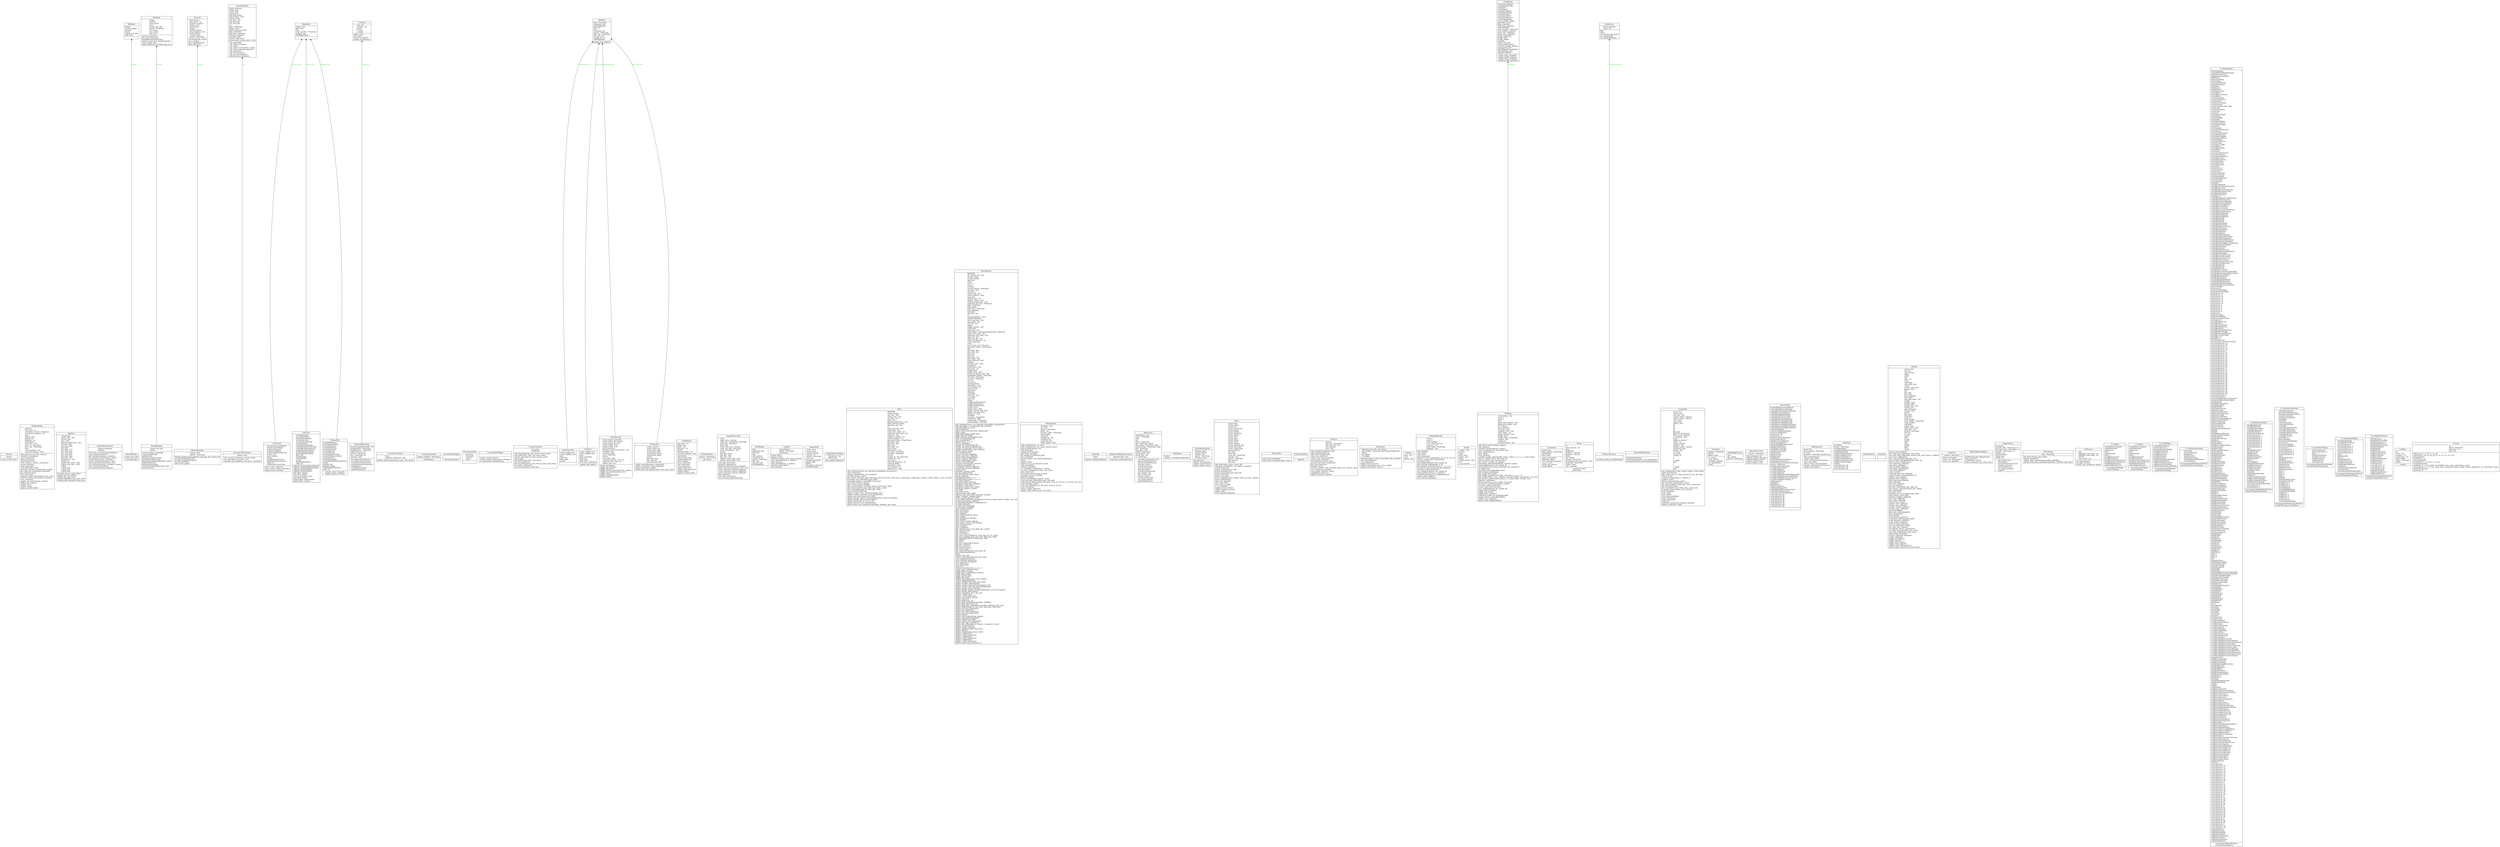 digraph "classes_LaserMapExplorer" {
rankdir=BT
charset="utf-8"
"LaserMapExplorer.src.app.Actions.Actions" [color="black", fontcolor="black", label=<{Actions|parent<br ALIGN="LEFT"/>|reset_to_full_view()<br ALIGN="LEFT"/>}>, shape="record", style="solid"];
"LaserMapExplorer.src.app.AnalyteSelectionWindow.AnalyteDialog" [color="black", fontcolor="black", label=<{AnalyteDialog|analytes<br ALIGN="LEFT"/>base_title : str<br ALIGN="LEFT"/>correlation_matrix : NoneType<br ALIGN="LEFT"/>correlation_methods : list<br ALIGN="LEFT"/>data<br ALIGN="LEFT"/>debug : bool<br ALIGN="LEFT"/>default_dir<br ALIGN="LEFT"/>filename : str<br ALIGN="LEFT"/>listUpdated<br ALIGN="LEFT"/>norm_dict : dict<br ALIGN="LEFT"/>prev_col : NoneType<br ALIGN="LEFT"/>prev_row : NoneType<br ALIGN="LEFT"/>ratio<br ALIGN="LEFT"/>scale_methods : list<br ALIGN="LEFT"/>unsaved_changes : bool<br ALIGN="LEFT"/>|add_analyte_to_list(row, column)<br ALIGN="LEFT"/>calculate_correlation()<br ALIGN="LEFT"/>cancel_selection()<br ALIGN="LEFT"/>clear_selections()<br ALIGN="LEFT"/>closeEvent(event)<br ALIGN="LEFT"/>color_cell(row, column, correlation)<br ALIGN="LEFT"/>create_colorbar()<br ALIGN="LEFT"/>done_selection()<br ALIGN="LEFT"/>event_filter(obj, event)<br ALIGN="LEFT"/>generate_colorbar_image(width, height)<br ALIGN="LEFT"/>get_color_for_correlation(correlation)<br ALIGN="LEFT"/>get_selected_data()<br ALIGN="LEFT"/>load_selection()<br ALIGN="LEFT"/>populate_analyte_list(analyte_pair, norm)<br ALIGN="LEFT"/>remove_analyte_from_list(row, column)<br ALIGN="LEFT"/>save_selection()<br ALIGN="LEFT"/>toggle_cell_selection(row, column)<br ALIGN="LEFT"/>update_all_combos()<br ALIGN="LEFT"/>update_list()<br ALIGN="LEFT"/>update_scale()<br ALIGN="LEFT"/>update_window_title()<br ALIGN="LEFT"/>}>, shape="record", style="solid"];
"LaserMapExplorer.src.app.AppData.AppData" [color="black", fontcolor="black", label=<{AppData|c_field_type<br ALIGN="LEFT"/>cluster_dict : dict<br ALIGN="LEFT"/>cluster_type<br ALIGN="LEFT"/>data : dict<br ALIGN="LEFT"/>default_preferences : dict<br ALIGN="LEFT"/>hist_bin_widt<br ALIGN="LEFT"/>hist_bin_width<br ALIGN="LEFT"/>hist_field<br ALIGN="LEFT"/>hist_field : str<br ALIGN="LEFT"/>hist_field_type<br ALIGN="LEFT"/>hist_num_bins<br ALIGN="LEFT"/>hist_num_bins<br ALIGN="LEFT"/>hist_plot_style<br ALIGN="LEFT"/>plot_info : dict<br ALIGN="LEFT"/>preferences : dict<br ALIGN="LEFT"/>sample_id<br ALIGN="LEFT"/>update_bin_width : bool<br ALIGN="LEFT"/>update_num_bins : bool<br ALIGN="LEFT"/>x_field<br ALIGN="LEFT"/>x_field_type<br ALIGN="LEFT"/>y_field_type<br ALIGN="LEFT"/>z_field_type<br ALIGN="LEFT"/>|get_field_list(set_name, filter)<br ALIGN="LEFT"/>update_hist_bin_width()<br ALIGN="LEFT"/>update_hist_num_bins()<br ALIGN="LEFT"/>validate_field(field_type, new_field)<br ALIGN="LEFT"/>validate_field_type(new_field_type)<br ALIGN="LEFT"/>}>, shape="record", style="solid"];
"LaserMapExplorer.src.common.ExtendedDF.AttributeDataFrame" [color="black", fontcolor="black", label=<{AttributeDataFrame|column_attributes<br ALIGN="LEFT"/>columns<br ALIGN="LEFT"/>|attributes_to_dataframe(attributes)<br ALIGN="LEFT"/>copy_columns(columns)<br ALIGN="LEFT"/>get_attribute(columns, attribute)<br ALIGN="LEFT"/>get_attribute_dict(attribute_name)<br ALIGN="LEFT"/>is_attribute(column, attribute)<br ALIGN="LEFT"/>match_attribute(attribute, value)<br ALIGN="LEFT"/>match_attributes(attributes_dict)<br ALIGN="LEFT"/>set_attribute(columns, attribute, values)<br ALIGN="LEFT"/>show_attributes(column)<br ALIGN="LEFT"/>sort_columns(sorted_columns)<br ALIGN="LEFT"/>}>, shape="record", style="solid"];
"LaserMapExplorer.blockly.BlocklyBridge" [color="black", fontcolor="black", label=<{BlocklyBridge|output_text_edit<br ALIGN="LEFT"/>|runCode(code)<br ALIGN="LEFT"/>}>, shape="record", style="solid"];
"LaserMapExplorer.src.app.Workflow.BlocklyBridge" [color="black", fontcolor="black", label=<{BlocklyBridge|output_text_edit<br ALIGN="LEFT"/>parent<br ALIGN="LEFT"/>|convert_numpy_types(obj)<br ALIGN="LEFT"/>executeCode(code)<br ALIGN="LEFT"/>getBaseDir()<br ALIGN="LEFT"/>getCurrentDimensions()<br ALIGN="LEFT"/>getFieldList(field_type)<br ALIGN="LEFT"/>getHistogramRange(fieldType, field)<br ALIGN="LEFT"/>getRefValueList()<br ALIGN="LEFT"/>getSavedLists(type)<br ALIGN="LEFT"/>invokeSetStyleWidgets(plot_type)<br ALIGN="LEFT"/>runCode(code)<br ALIGN="LEFT"/>}>, shape="record", style="solid"];
"LaserMapExplorer.src.common.Browser.Browser" [color="black", fontcolor="black", label=<{Browser|back_button<br ALIGN="LEFT"/>base_path : str<br ALIGN="LEFT"/>browser_location<br ALIGN="LEFT"/>debug : bool<br ALIGN="LEFT"/>dock_layout<br ALIGN="LEFT"/>engine<br ALIGN="LEFT"/>forward_button<br ALIGN="LEFT"/>help_mapping : dict<br ALIGN="LEFT"/>home_button<br ALIGN="LEFT"/>location_label<br ALIGN="LEFT"/>parent : NoneType<br ALIGN="LEFT"/>|eventFilter(obj, event)<br ALIGN="LEFT"/>go_to_home()<br ALIGN="LEFT"/>go_to_page(location)<br ALIGN="LEFT"/>open_browser()<br ALIGN="LEFT"/>}>, shape="record", style="solid"];
"LaserMapExplorer.src.common.Calculator.CalculatorDock" [color="black", fontcolor="black", label=<{CalculatorDock|action_calculate<br ALIGN="LEFT"/>action_clear<br ALIGN="LEFT"/>action_help<br ALIGN="LEFT"/>action_save<br ALIGN="LEFT"/>add_field_button<br ALIGN="LEFT"/>add_formula : bool<br ALIGN="LEFT"/>button_group<br ALIGN="LEFT"/>calc_dict : dict<br ALIGN="LEFT"/>calc_filename<br ALIGN="LEFT"/>calc_text_edit<br ALIGN="LEFT"/>cfc<br ALIGN="LEFT"/>data : NoneType<br ALIGN="LEFT"/>debug : bool<br ALIGN="LEFT"/>delete_formula_button<br ALIGN="LEFT"/>field_combobox<br ALIGN="LEFT"/>field_type_combobox<br ALIGN="LEFT"/>formula_combobox<br ALIGN="LEFT"/>message_label<br ALIGN="LEFT"/>parent : NoneType<br ALIGN="LEFT"/>precalculate_custom_fields : bool<br ALIGN="LEFT"/>|calc_add_field()<br ALIGN="LEFT"/>calc_delete_formula()<br ALIGN="LEFT"/>calc_help()<br ALIGN="LEFT"/>calc_insert_function(func_name)<br ALIGN="LEFT"/>calc_insert_operator(operator)<br ALIGN="LEFT"/>calc_load_dict()<br ALIGN="LEFT"/>calc_load_formula()<br ALIGN="LEFT"/>calc_set_add_formula()<br ALIGN="LEFT"/>calculate_new_field(save)<br ALIGN="LEFT"/>}>, shape="record", style="solid"];
"LaserMapExplorer.src.common.Masking.ClusterTab" [color="black", fontcolor="black", label=<{ClusterTab|actionClusterColorReset<br ALIGN="LEFT"/>actionClusterDelink<br ALIGN="LEFT"/>actionClusterLink<br ALIGN="LEFT"/>actionGroupMask<br ALIGN="LEFT"/>actionGroupMaskInverse<br ALIGN="LEFT"/>cluster_tab<br ALIGN="LEFT"/>main_window<br ALIGN="LEFT"/>parent<br ALIGN="LEFT"/>spinBoxClusterGroup<br ALIGN="LEFT"/>tableWidgetViewGroups<br ALIGN="LEFT"/>table_fcn<br ALIGN="LEFT"/>toolButtonClusterColor<br ALIGN="LEFT"/>|cluster_color_callback()<br ALIGN="LEFT"/>select_cluster_group_callback()<br ALIGN="LEFT"/>toggle_cluster_actions()<br ALIGN="LEFT"/>}>, shape="record", style="solid"];
"LaserMapExplorer.src.app.CropImage.CropTool" [color="black", fontcolor="black", label=<{CropTool|crop_rect<br ALIGN="LEFT"/>overlays : list<br ALIGN="LEFT"/>parent<br ALIGN="LEFT"/>x_range<br ALIGN="LEFT"/>y_range<br ALIGN="LEFT"/>|apply_crop()<br ALIGN="LEFT"/>init_crop()<br ALIGN="LEFT"/>remove_overlays()<br ALIGN="LEFT"/>update_overlay(rect)<br ALIGN="LEFT"/>}>, shape="record", style="solid"];
"LaserMapExplorer.src.common.CustomWidgets.CustomActionMenu" [color="black", fontcolor="black", label=<{CustomActionMenu|menu<br ALIGN="LEFT"/>submenu_references : dict<br ALIGN="LEFT"/>|update_submenu(submenu_name, new_items)<br ALIGN="LEFT"/>}>, shape="record", style="solid"];
"LaserMapExplorer.src.common.CustomWidgets.CustomComboBox" [color="black", fontcolor="black", label=<{CustomComboBox|update_callback : NoneType<br ALIGN="LEFT"/>|showPopup()<br ALIGN="LEFT"/>}>, shape="record", style="solid"];
"LaserMapExplorer.src.common.CustomWidgets.CustomDockWidget" [color="black", fontcolor="black", label=<{CustomDockWidget|<br ALIGN="LEFT"/>|closeEvent(event)<br ALIGN="LEFT"/>}>, shape="record", style="solid"];
"LaserMapExplorer.src.common.Calculator.CustomFieldCalculator" [color="black", fontcolor="black", label=<{CustomFieldCalculator|debug : bool<br ALIGN="LEFT"/>|calc_evaluate_expr(expr, val_dict, keep)<br ALIGN="LEFT"/>calc_parse(data, ref_chem, txt)<br ALIGN="LEFT"/>calculate_new_field(data, ref_chem, new_field)<br ALIGN="LEFT"/>}>, shape="record", style="solid"];
"LaserMapExplorer.src.common.CustomWidgets.CustomLineEdit" [color="black", fontcolor="black", label=<{CustomLineEdit|precision<br ALIGN="LEFT"/>threshold<br ALIGN="LEFT"/>toward<br ALIGN="LEFT"/>value<br ALIGN="LEFT"/>|}>, shape="record", style="solid"];
"LaserMapExplorer.src.common.CustomWidgets.CustomTableWidget" [color="black", fontcolor="black", label=<{CustomTableWidget|<br ALIGN="LEFT"/>|column_to_list(column)<br ALIGN="LEFT"/>extract_widget_data(widget: QWidget)<br ALIGN="LEFT"/>to_dataframe(): pd.DataFrame<br ALIGN="LEFT"/>}>, shape="record", style="solid"];
"LaserMapExplorer.src.common.CustomWidgets.CustomTreeView" [color="black", fontcolor="black", label=<{CustomTreeView|root_node<br ALIGN="LEFT"/>treeModel<br ALIGN="LEFT"/>|add_branch(parent_item, branch_name, data)<br ALIGN="LEFT"/>add_leaf(branch_item, leaf_name, data)<br ALIGN="LEFT"/>branch_exists(parent_item, branch_name)<br ALIGN="LEFT"/>clear_tree()<br ALIGN="LEFT"/>find_leaf(branch_item, leaf_name)<br ALIGN="LEFT"/>get_item_path(item)<br ALIGN="LEFT"/>get_leaf_data(parent_item, branch_name, leaf_name)<br ALIGN="LEFT"/>on_double_click(index)<br ALIGN="LEFT"/>sort_branch(branch, order_list)<br ALIGN="LEFT"/>}>, shape="record", style="solid"];
"LaserMapExplorer.src.app.InfoViewer.DataFrameTab" [color="black", fontcolor="black", label=<{DataFrameTab|action_sigfigs_less<br ALIGN="LEFT"/>action_sigfigs_more<br ALIGN="LEFT"/>data<br ALIGN="LEFT"/>data_tab<br ALIGN="LEFT"/>data_table<br ALIGN="LEFT"/>parent<br ALIGN="LEFT"/>|}>, shape="record", style="solid"];
"LaserMapExplorer.src.app.FieldSelectionWindow.FieldDialog" [color="black", fontcolor="black", label=<{FieldDialog|base_title : str<br ALIGN="LEFT"/>default_dir<br ALIGN="LEFT"/>fields : dict<br ALIGN="LEFT"/>filename : str<br ALIGN="LEFT"/>parent<br ALIGN="LEFT"/>selected_fields : list<br ALIGN="LEFT"/>unsaved_changes : bool<br ALIGN="LEFT"/>|add_fields()<br ALIGN="LEFT"/>cancel_selection()<br ALIGN="LEFT"/>closeEvent(event)<br ALIGN="LEFT"/>delete_fields()<br ALIGN="LEFT"/>done_selection()<br ALIGN="LEFT"/>load_selection()<br ALIGN="LEFT"/>save_selection()<br ALIGN="LEFT"/>update_field_list()<br ALIGN="LEFT"/>update_field_type_list()<br ALIGN="LEFT"/>update_table()<br ALIGN="LEFT"/>update_window_title()<br ALIGN="LEFT"/>}>, shape="record", style="solid"];
"LaserMapExplorer.src.app.InfoViewer.FieldTab" [color="black", fontcolor="black", label=<{FieldTab|action_sigfigs_less<br ALIGN="LEFT"/>action_sigfigs_more<br ALIGN="LEFT"/>data<br ALIGN="LEFT"/>field_combobox<br ALIGN="LEFT"/>field_tab<br ALIGN="LEFT"/>field_table<br ALIGN="LEFT"/>field_type_combobox<br ALIGN="LEFT"/>|update_field_table()<br ALIGN="LEFT"/>}>, shape="record", style="solid"];
"LaserMapExplorer.src.app.MapImporter.FileSelectData" [color="black", fontcolor="black", label=<{FileSelectData|parent : NoneType<br ALIGN="LEFT"/>|get_data()<br ALIGN="LEFT"/>}>, shape="record", style="solid"];
"LaserMapExplorer.src.common.Masking.FilterTab" [color="black", fontcolor="black", label=<{FilterTab|actionFilterAdd<br ALIGN="LEFT"/>actionFilterDown<br ALIGN="LEFT"/>actionFilterRemove<br ALIGN="LEFT"/>actionFilterSave<br ALIGN="LEFT"/>actionFilterSelectAll<br ALIGN="LEFT"/>actionFilterUp<br ALIGN="LEFT"/>comboBoxFilterField<br ALIGN="LEFT"/>comboBoxFilterFieldType<br ALIGN="LEFT"/>comboBoxFilterOperator<br ALIGN="LEFT"/>comboBoxFilterPresets<br ALIGN="LEFT"/>doubleSpinBoxFMaxQ<br ALIGN="LEFT"/>doubleSpinBoxFMinQ<br ALIGN="LEFT"/>filter_tab<br ALIGN="LEFT"/>lineEditFMax<br ALIGN="LEFT"/>lineEditFMin<br ALIGN="LEFT"/>parent<br ALIGN="LEFT"/>tableWidgetFilters<br ALIGN="LEFT"/>table_fcn<br ALIGN="LEFT"/>|callback_doubleSpinBoxFMaxQ()<br ALIGN="LEFT"/>callback_doubleSpinBoxFMinQ()<br ALIGN="LEFT"/>callback_lineEditFMax()<br ALIGN="LEFT"/>callback_lineEditFMin()<br ALIGN="LEFT"/>load_filter_tables()<br ALIGN="LEFT"/>read_filter_table()<br ALIGN="LEFT"/>remove_selected_rows()<br ALIGN="LEFT"/>save_filter_table()<br ALIGN="LEFT"/>update_filter_table(reload)<br ALIGN="LEFT"/>update_filter_values()<br ALIGN="LEFT"/>}>, shape="record", style="solid"];
"LaserMapExplorer.src.app.ImageProcessing.ImageProcessing" [color="black", fontcolor="black", label=<{ImageProcessing|array<br ALIGN="LEFT"/>edge_array : ndarray<br ALIGN="LEFT"/>edge_img : ImageItem, NoneType<br ALIGN="LEFT"/>grad_img : NoneType<br ALIGN="LEFT"/>grad_mag<br ALIGN="LEFT"/>noise_red_array : ndarray<br ALIGN="LEFT"/>noise_red_img : NoneType<br ALIGN="LEFT"/>noise_red_options : dict<br ALIGN="LEFT"/>parent<br ALIGN="LEFT"/>plot_flag : bool<br ALIGN="LEFT"/>plot_flat : bool<br ALIGN="LEFT"/>plot_info : dict<br ALIGN="LEFT"/>update_noise1_flag : bool<br ALIGN="LEFT"/>update_noise2_flag : bool<br ALIGN="LEFT"/>|add_edge_detection()<br ALIGN="LEFT"/>gaussian_sigma(ksize)<br ALIGN="LEFT"/>gradient_checked_state_changed()<br ALIGN="LEFT"/>noise_reduction(algorithm, val1, val2)<br ALIGN="LEFT"/>noise_reduction_method_callback()<br ALIGN="LEFT"/>noise_reduction_option1_callback()<br ALIGN="LEFT"/>noise_reduction_option2_callback()<br ALIGN="LEFT"/>plot_gradient()<br ALIGN="LEFT"/>run_noise_reduction()<br ALIGN="LEFT"/>zero_crossing_laplacian(array)<br ALIGN="LEFT"/>}>, shape="record", style="solid"];
"LaserMapExplorer.src.app.InfoViewer.InfoDock" [color="black", fontcolor="black", label=<{InfoDock|data : NoneType<br ALIGN="LEFT"/>dataframe_tab<br ALIGN="LEFT"/>dockWidgetInfo<br ALIGN="LEFT"/>field_tab<br ALIGN="LEFT"/>font<br ALIGN="LEFT"/>metadata_tab<br ALIGN="LEFT"/>parent : NoneType<br ALIGN="LEFT"/>plot_info : NoneType<br ALIGN="LEFT"/>plot_info_tab<br ALIGN="LEFT"/>sample_id : str<br ALIGN="LEFT"/>tabWidgetInfo<br ALIGN="LEFT"/>|update_tab_widget()<br ALIGN="LEFT"/>}>, shape="record", style="solid"];
"LaserMapExplorer.src.app.InfoViewer.InfoWindow" [color="black", fontcolor="black", label=<{InfoWindow|data<br ALIGN="LEFT"/>dataframe_tab<br ALIGN="LEFT"/>field_tab<br ALIGN="LEFT"/>font<br ALIGN="LEFT"/>info_window<br ALIGN="LEFT"/>metadata_tab<br ALIGN="LEFT"/>parent : NoneType<br ALIGN="LEFT"/>plot_info<br ALIGN="LEFT"/>plot_info_tab<br ALIGN="LEFT"/>tabWidgetInfo<br ALIGN="LEFT"/>|}>, shape="record", style="solid"];
"LaserMapExplorer.src.app.LameIO.LameIO" [color="black", fontcolor="black", label=<{LameIO|importDialog<br ALIGN="LEFT"/>parent : NoneType<br ALIGN="LEFT"/>spotDialog<br ALIGN="LEFT"/>|import_files()<br ALIGN="LEFT"/>import_spots()<br ALIGN="LEFT"/>initialize_samples_and_tabs(ui_update)<br ALIGN="LEFT"/>open_directory(path, ui_update)<br ALIGN="LEFT"/>open_project()<br ALIGN="LEFT"/>open_sample(path, ui_update)<br ALIGN="LEFT"/>populate_spot_table()<br ALIGN="LEFT"/>save_project()<br ALIGN="LEFT"/>}>, shape="record", style="solid"];
"LaserMapExplorer.src.common.Logger.LoggerDock" [color="black", fontcolor="black", label=<{LoggerDock|action_clear<br ALIGN="LEFT"/>action_save<br ALIGN="LEFT"/>action_settings<br ALIGN="LEFT"/>log_file : str<br ALIGN="LEFT"/>parent : NoneType<br ALIGN="LEFT"/>text_edit<br ALIGN="LEFT"/>|closeEvent(event)<br ALIGN="LEFT"/>export_log()<br ALIGN="LEFT"/><I>flush</I>()<br ALIGN="LEFT"/>set_logger_options()<br ALIGN="LEFT"/>write(message)<br ALIGN="LEFT"/>}>, shape="record", style="solid"];
"LaserMapExplorer.src.common.Logger.LoggerOptionsDialog" [color="black", fontcolor="black", label=<{LoggerOptionsDialog|checkboxes : dict<br ALIGN="LEFT"/>options_dict<br ALIGN="LEFT"/>|get_updated_options()<br ALIGN="LEFT"/>}>, shape="record", style="solid"];
"LaserMapExplorer.src.app.Modules.Main" [color="black", fontcolor="black", label=<{Main|BASEDIR<br ALIGN="LEFT"/>analyte_dialog<br ALIGN="LEFT"/>calc_dict : dict<br ALIGN="LEFT"/>cluster_dict : dict<br ALIGN="LEFT"/>csv_files : list<br ALIGN="LEFT"/>data : dict<br ALIGN="LEFT"/>default_preferences : dict<br ALIGN="LEFT"/>field_selection_dialog<br ALIGN="LEFT"/>field_type_list : list<br ALIGN="LEFT"/>io<br ALIGN="LEFT"/>laser_map_dict : dict<br ALIGN="LEFT"/>lasermaps : dict<br ALIGN="LEFT"/>multi_view_index : list<br ALIGN="LEFT"/>multiview_info_label : dict<br ALIGN="LEFT"/>ndim_list : list<br ALIGN="LEFT"/>negative_method : str<br ALIGN="LEFT"/>outlier_method : str<br ALIGN="LEFT"/>persistent_filters : DataFrame<br ALIGN="LEFT"/>plot_flag : bool<br ALIGN="LEFT"/>plot_info : dict<br ALIGN="LEFT"/>plot_style<br ALIGN="LEFT"/>plot_type : str<br ALIGN="LEFT"/>plot_viewer<br ALIGN="LEFT"/>preferences : dict<br ALIGN="LEFT"/>ref_chem : NoneType<br ALIGN="LEFT"/>ref_data : NoneType<br ALIGN="LEFT"/>ref_list<br ALIGN="LEFT"/>sample_id : str, NoneType<br ALIGN="LEFT"/>sample_ids : list<br ALIGN="LEFT"/>save_data<br ALIGN="LEFT"/>selected_directory : str<br ALIGN="LEFT"/>selected_fields<br ALIGN="LEFT"/>showMass : bool<br ALIGN="LEFT"/>sort_method : str<br ALIGN="LEFT"/>update_bins : bool<br ALIGN="LEFT"/>|add_colorbar(canvas, cax, cbartype, grouplabels, groupcolors)<br ALIGN="LEFT"/>add_scalebar(ax)<br ALIGN="LEFT"/>change_sample(index, save_analysis)<br ALIGN="LEFT"/>get_field_list(set_name)<br ALIGN="LEFT"/>get_scatter_data(plot_type, field_type, field, processed, field_type_x, field_type_y, field_type_z, field_x, field_y, field_z, color_by_field)<br ALIGN="LEFT"/>histogram_get_range(field_type, field)<br ALIGN="LEFT"/>histogram_update_n_bins(field, field_type)<br ALIGN="LEFT"/>open_field_selector_dialog()<br ALIGN="LEFT"/>open_select_analyte_dialog()<br ALIGN="LEFT"/>plot_correlation(corr_method, squared, field_type, field)<br ALIGN="LEFT"/>plot_histogram(hist_type, field_type, field, n_bins)<br ALIGN="LEFT"/>plot_map_mpl(sample_id, field_type, field)<br ALIGN="LEFT"/>reset_analysis(selection)<br ALIGN="LEFT"/>update_analyte_ratio_selection(analyte_dict)<br ALIGN="LEFT"/>update_analyte_selection_from_file(filename)<br ALIGN="LEFT"/>update_axis_limits(style_dict, field)<br ALIGN="LEFT"/>update_blockly_analyte_dropdown(filename, unsaved_changes)<br ALIGN="LEFT"/>update_blockly_field_types(workflow)<br ALIGN="LEFT"/>update_bounds(ub, lb, d_ub, d_lb)<br ALIGN="LEFT"/>update_field_list_from_file(filename)<br ALIGN="LEFT"/>update_field_type_combobox(comboBox, addNone, plot_type)<br ALIGN="LEFT"/>}>, shape="record", style="solid"];
"LaserMapExplorer.main.MainWindow" [color="black", fontcolor="black", label=<{MainWindow|BASEDIR<br ALIGN="LEFT"/>QV_analyte_list : dict<br ALIGN="LEFT"/>SV_plot_name<br ALIGN="LEFT"/>analyte_dialog<br ALIGN="LEFT"/>app_data<br ALIGN="LEFT"/>array<br ALIGN="LEFT"/>array_x<br ALIGN="LEFT"/>array_y<br ALIGN="LEFT"/>browser<br ALIGN="LEFT"/>buttons_layout : NoneType<br ALIGN="LEFT"/>calc_dict : dict<br ALIGN="LEFT"/>calculator<br ALIGN="LEFT"/>canvas_tab : dict<br ALIGN="LEFT"/>check_analysis : bool<br ALIGN="LEFT"/>crop_tool<br ALIGN="LEFT"/>default_bins : int<br ALIGN="LEFT"/>default_cursor : bool<br ALIGN="LEFT"/>default_preferences : dict<br ALIGN="LEFT"/>duplicate_plot_info : NoneType<br ALIGN="LEFT"/>field : NoneType<br ALIGN="LEFT"/>field_dialog<br ALIGN="LEFT"/>field_type : NoneType<br ALIGN="LEFT"/>help_mapping<br ALIGN="LEFT"/>info_dock<br ALIGN="LEFT"/>info_tab : dict<br ALIGN="LEFT"/>io<br ALIGN="LEFT"/>isUpdatingTable : bool<br ALIGN="LEFT"/>labelInvalidValues<br ALIGN="LEFT"/>laser_map_dict : dict<br ALIGN="LEFT"/>lasermaps : dict<br ALIGN="LEFT"/>left_tab : dict<br ALIGN="LEFT"/>logger<br ALIGN="LEFT"/>logger_options : dict<br ALIGN="LEFT"/>mask_dock<br ALIGN="LEFT"/>mask_tab : dict<br ALIGN="LEFT"/>mpl_toolbar : NavigationToolbar2QT, NoneType<br ALIGN="LEFT"/>multi_view_index : list<br ALIGN="LEFT"/>multiview_info_label : dict<br ALIGN="LEFT"/>ndim_list : list<br ALIGN="LEFT"/>ndim_list_dict : dict<br ALIGN="LEFT"/>ndim_list_filename : str<br ALIGN="LEFT"/>noise_reduction<br ALIGN="LEFT"/>notes<br ALIGN="LEFT"/>pca_results : list, PCA, dict<br ALIGN="LEFT"/>persistent_filters : DataFrame<br ALIGN="LEFT"/>plot<br ALIGN="LEFT"/>plot_flag : bool<br ALIGN="LEFT"/>plot_info : dict<br ALIGN="LEFT"/>plot_style<br ALIGN="LEFT"/>plot_tree<br ALIGN="LEFT"/>plot_type : str<br ALIGN="LEFT"/>plot_types : dict<br ALIGN="LEFT"/>point_selected : bool<br ALIGN="LEFT"/>polygon<br ALIGN="LEFT"/>polygon_state : bool<br ALIGN="LEFT"/>pop_figure<br ALIGN="LEFT"/>preferences : dict<br ALIGN="LEFT"/>prev_plot : str<br ALIGN="LEFT"/>profile_dock<br ALIGN="LEFT"/>profile_state : bool<br ALIGN="LEFT"/>property_update_map : dict<br ALIGN="LEFT"/>pyqtgraph_widget : NoneType<br ALIGN="LEFT"/>ref_chem : NoneType<br ALIGN="LEFT"/>ref_data : NoneType<br ALIGN="LEFT"/>ref_list<br ALIGN="LEFT"/>save_data<br ALIGN="LEFT"/>selected_fields<br ALIGN="LEFT"/>showMass : bool<br ALIGN="LEFT"/>sort_method : str<br ALIGN="LEFT"/>special_tools<br ALIGN="LEFT"/>spot_tools<br ALIGN="LEFT"/>spotdata<br ALIGN="LEFT"/>statusBar<br ALIGN="LEFT"/>style_tab : dict<br ALIGN="LEFT"/>sv_widget<br ALIGN="LEFT"/>table_fcn<br ALIGN="LEFT"/>theme<br ALIGN="LEFT"/>toolButtonBottomDock<br ALIGN="LEFT"/>toolButtonLeftDock<br ALIGN="LEFT"/>toolButtonRightDock<br ALIGN="LEFT"/>toolbar_actio<br ALIGN="LEFT"/>update_bins : bool<br ALIGN="LEFT"/>update_cluster_flag : bool<br ALIGN="LEFT"/>update_pca_flag : bool<br ALIGN="LEFT"/>update_ui : bool<br ALIGN="LEFT"/>workflow<br ALIGN="LEFT"/>zoomImg : ImageItem<br ALIGN="LEFT"/>zoomLevel : float<br ALIGN="LEFT"/>zoomTarget : TargetItem<br ALIGN="LEFT"/>zoomViewBox : ViewBox<br ALIGN="LEFT"/>|add_colorbar(canvas, cax, cbartype, grouplabels, groupcolors)<br ALIGN="LEFT"/>add_plotwidget_to_canvas(plot_info, position)<br ALIGN="LEFT"/>add_plotwidget_to_tree()<br ALIGN="LEFT"/>add_scalebar(ax)<br ALIGN="LEFT"/>apply_cluster_mask(inverse, update_plot)<br ALIGN="LEFT"/>apply_crop()<br ALIGN="LEFT"/>apply_field_filters(update_plot)<br ALIGN="LEFT"/>apply_filters(fullmap)<br ALIGN="LEFT"/>apply_polygon_mask(update_plot)<br ALIGN="LEFT"/>array_to_image(map_df)<br ALIGN="LEFT"/>auto_scale(update)<br ALIGN="LEFT"/>biplot(canvas, x, y, c)<br ALIGN="LEFT"/>canvas_changed()<br ALIGN="LEFT"/>change_ref_material(ref_val)<br ALIGN="LEFT"/>change_ref_material_BE(ref_val)<br ALIGN="LEFT"/>change_ref_material_UI(ref_index)<br ALIGN="LEFT"/>change_sample(index, save_analysis)<br ALIGN="LEFT"/>check_analysis_type()<br ALIGN="LEFT"/>clear_layout(layout)<br ALIGN="LEFT"/>cluster_distance_callback()<br ALIGN="LEFT"/>cluster_exponent_callback()<br ALIGN="LEFT"/>cluster_label_changed(item)<br ALIGN="LEFT"/>cluster_method_callback()<br ALIGN="LEFT"/>cluster_performance_plot()<br ALIGN="LEFT"/>cluster_seed_callback()<br ALIGN="LEFT"/>compute_clusters(max_clusters)<br ALIGN="LEFT"/>compute_pca(update_ui)<br ALIGN="LEFT"/>correlation_method_callback()<br ALIGN="LEFT"/>correlation_squared_callback()<br ALIGN="LEFT"/>display_QV()<br ALIGN="LEFT"/>generate_random_seed()<br ALIGN="LEFT"/>get_SV_widget(index)<br ALIGN="LEFT"/>get_field_list(set_name, filter)<br ALIGN="LEFT"/>group_changed()<br ALIGN="LEFT"/>hist2dbiplot(canvas, x, y)<br ALIGN="LEFT"/>hist2dternplot(canvas, x, y, z, c)<br ALIGN="LEFT"/>hist_field_update()<br ALIGN="LEFT"/>histogram_field_callback()<br ALIGN="LEFT"/>histogram_field_type_callback()<br ALIGN="LEFT"/>histogram_reset_bins()<br ALIGN="LEFT"/>histogram_update_bin_width()<br ALIGN="LEFT"/>histogram_update_n_bins()<br ALIGN="LEFT"/>init_tabs()<br ALIGN="LEFT"/>init_zoom_view()<br ALIGN="LEFT"/>input_ternary_name_dlg()<br ALIGN="LEFT"/>logax(ax, lim, axis, label, tick_label_rotation)<br ALIGN="LEFT"/>logger_visibility_change(visible)<br ALIGN="LEFT"/>mouse_moved_pg(event, plot)<br ALIGN="LEFT"/>move_widget_between_layouts(source_layout, target_layout, widget, row, col)<br ALIGN="LEFT"/>number_of_clusters_callback()<br ALIGN="LEFT"/>on_checkBoxShowMass_changed(state)<br ALIGN="LEFT"/>on_field_changed()<br ALIGN="LEFT"/>on_field_type_changed()<br ALIGN="LEFT"/>on_plot_type_changed()<br ALIGN="LEFT"/>open_browser(action)<br ALIGN="LEFT"/>open_calculator()<br ALIGN="LEFT"/>open_info_dock()<br ALIGN="LEFT"/>open_logger()<br ALIGN="LEFT"/>open_mask_dock(tab_name)<br ALIGN="LEFT"/>open_notes()<br ALIGN="LEFT"/><I>open_preferences_dialog</I>()<br ALIGN="LEFT"/>open_profile()<br ALIGN="LEFT"/>open_select_analyte_dialog()<br ALIGN="LEFT"/>open_select_custom_field_dialog()<br ALIGN="LEFT"/>open_tab(tab_name)<br ALIGN="LEFT"/>open_ternary()<br ALIGN="LEFT"/>open_workflow()<br ALIGN="LEFT"/>plot_clicked(event, array, field, plot, radius)<br ALIGN="LEFT"/>plot_cluster_map()<br ALIGN="LEFT"/>plot_clusters()<br ALIGN="LEFT"/>plot_correlation()<br ALIGN="LEFT"/>plot_laser_map_cont(layout, array, img, p1, cm, view)<br ALIGN="LEFT"/>plot_map_mpl(app_data, plot_style, field_type, field)<br ALIGN="LEFT"/>plot_map_pg(sample_id, field_type, field)<br ALIGN="LEFT"/>plot_ndim()<br ALIGN="LEFT"/>plot_pca()<br ALIGN="LEFT"/>plot_pca_components(canvas)<br ALIGN="LEFT"/>plot_pca_variance()<br ALIGN="LEFT"/>plot_pca_vectors()<br ALIGN="LEFT"/>plot_scatter(canvas)<br ALIGN="LEFT"/>plot_score_map()<br ALIGN="LEFT"/>plot_small_histogram(current_plot_df)<br ALIGN="LEFT"/>plot_ternarymap(canvas)<br ALIGN="LEFT"/>quit()<br ALIGN="LEFT"/>reindex_left_tab()<br ALIGN="LEFT"/>remove_multi_plot(selected_plot_name)<br ALIGN="LEFT"/>reset_analysis(selection)<br ALIGN="LEFT"/>reset_checked_items(item)<br ALIGN="LEFT"/>reset_zoom(vb, histogram)<br ALIGN="LEFT"/>save_ndim_list()<br ALIGN="LEFT"/>save_plot(action)<br ALIGN="LEFT"/>swap_xy()<br ALIGN="LEFT"/>ternary_scatter(canvas, x, y, z, c)<br ALIGN="LEFT"/>toggle_color_widgets(switch)<br ALIGN="LEFT"/>toggle_distance_tool()<br ALIGN="LEFT"/>toggle_dock_visibility(dock, button)<br ALIGN="LEFT"/>toggle_help_mode()<br ALIGN="LEFT"/>toggle_special_tab()<br ALIGN="LEFT"/>toggle_spot_tab()<br ALIGN="LEFT"/>toolbar_plotting(function, view, enable)<br ALIGN="LEFT"/>toolbox_changed(update)<br ALIGN="LEFT"/>update_SV(plot_type, field_type, field)<br ALIGN="LEFT"/>update_all_field_comboboxes()<br ALIGN="LEFT"/>update_analyte_ratio_selection(analyte_dict)<br ALIGN="LEFT"/>update_analyte_selection_from_file(filename)<br ALIGN="LEFT"/>update_aspect_ratio_controls()<br ALIGN="LEFT"/>update_blockly_analyte_dropdown(filename, unsaved_changes)<br ALIGN="LEFT"/>update_blockly_field_types()<br ALIGN="LEFT"/>update_bounds(ub, lb, d_ub, d_lb)<br ALIGN="LEFT"/>update_c_field(value)<br ALIGN="LEFT"/>update_c_field_type(value)<br ALIGN="LEFT"/>update_canvas(new_canvas)<br ALIGN="LEFT"/>update_clusters()<br ALIGN="LEFT"/><I>update_field</I>(value, ax)<br ALIGN="LEFT"/>update_field_combobox(parentBox, childBox)<br ALIGN="LEFT"/><I>update_field_type</I>(value, ax)<br ALIGN="LEFT"/>update_field_type_combobox(comboBox, addNone, plot_type)<br ALIGN="LEFT"/>update_fields(sample_id, plot_type, field_type, field, plot)<br ALIGN="LEFT"/>update_hist_bin_width(value)<br ALIGN="LEFT"/>update_hist_field(value)<br ALIGN="LEFT"/>update_hist_field_type(value)<br ALIGN="LEFT"/>update_hist_num_bins(value)<br ALIGN="LEFT"/>update_labels()<br ALIGN="LEFT"/>update_ndim_table(calling_widget)<br ALIGN="LEFT"/>update_neg_handling(method)<br ALIGN="LEFT"/>update_norm(norm, field)<br ALIGN="LEFT"/>update_outlier_removal(method)<br ALIGN="LEFT"/>update_plot_type_combobox()<br ALIGN="LEFT"/>update_ratio_df(sample_id, analyte_1, analyte_2, norm)<br ALIGN="LEFT"/>update_resolution(axis)<br ALIGN="LEFT"/>update_sample_id(value)<br ALIGN="LEFT"/>update_spinboxes(field, field_type)<br ALIGN="LEFT"/>update_tables()<br ALIGN="LEFT"/>update_widgets(prop_name, value)<br ALIGN="LEFT"/>update_x_field(value)<br ALIGN="LEFT"/>update_x_field_type(value)<br ALIGN="LEFT"/>update_y_field(value)<br ALIGN="LEFT"/>update_y_field_type(value)<br ALIGN="LEFT"/>update_z_field(value)<br ALIGN="LEFT"/>update_z_field_type(value)<br ALIGN="LEFT"/>update_zoom_view_position(x, y)<br ALIGN="LEFT"/>}>, shape="record", style="solid"];
"LaserMapExplorer.src.app.MapImporter.MapImporter" [color="black", fontcolor="black", label=<{MapImporter|metadata : dict<br ALIGN="LEFT"/>ok : bool<br ALIGN="LEFT"/>parent : NoneType<br ALIGN="LEFT"/>paths : list<br ALIGN="LEFT"/>preview_index : NoneType<br ALIGN="LEFT"/>progressBar<br ALIGN="LEFT"/>root_path<br ALIGN="LEFT"/>sample_ids : list<br ALIGN="LEFT"/>standard_list<br ALIGN="LEFT"/>standards_dict<br ALIGN="LEFT"/>table_update : bool<br ALIGN="LEFT"/>|add_checkbox(row, col, state)<br ALIGN="LEFT"/>add_combobox(row, col, items, default_index)<br ALIGN="LEFT"/>add_pushbutton(row, col)<br ALIGN="LEFT"/>add_standard()<br ALIGN="LEFT"/>change_preview(next)<br ALIGN="LEFT"/>data_type_changed()<br ALIGN="LEFT"/>fill_sample_id_path(root_path)<br ALIGN="LEFT"/>get_metadata()<br ALIGN="LEFT"/>guess_analyte_from_filename(filename)<br ALIGN="LEFT"/>help()<br ALIGN="LEFT"/>import_data()<br ALIGN="LEFT"/>import_la_icp_ms_data(save_path)<br ALIGN="LEFT"/>load_metadata()<br ALIGN="LEFT"/>method_changed()<br ALIGN="LEFT"/>on_combobox_changed(row, column)<br ALIGN="LEFT"/>on_item_changed(curr_item, prev_item)<br ALIGN="LEFT"/>open_directory()<br ALIGN="LEFT"/>parse_filenames(sample_id, files)<br ALIGN="LEFT"/>populate_la_icp_ms_table()<br ALIGN="LEFT"/>populate_table()<br ALIGN="LEFT"/>process_file(filepath, analyte, units)<br ALIGN="LEFT"/>read_ladr_ppm_folder(file_name, file_path)<br ALIGN="LEFT"/>read_matrix_folder(analyte, file_path, swap_xy, reverse_x, reverse_y, dx, dy)<br ALIGN="LEFT"/>read_metadata_table()<br ALIGN="LEFT"/>read_raw_folder(line_no, file_path, swap_xy, dx, dy)<br ALIGN="LEFT"/>save_metadata()<br ALIGN="LEFT"/>select_sample_files(row)<br ALIGN="LEFT"/>update_table_row(row_pos, row_data)<br ALIGN="LEFT"/>}>, shape="record", style="solid"];
"LaserMapExplorer.src.common.Masking.MaskDock" [color="black", fontcolor="black", label=<{MaskDock|cluster_tab<br ALIGN="LEFT"/>filter_tab<br ALIGN="LEFT"/>font<br ALIGN="LEFT"/>main_window : NoneType<br ALIGN="LEFT"/>polygon_tab<br ALIGN="LEFT"/>tabWidgetMask<br ALIGN="LEFT"/>|}>, shape="record", style="solid"];
"LaserMapExplorer.src.common.Masking.MaskObj" [color="black", fontcolor="black", label=<{MaskObj|value<br ALIGN="LEFT"/>|register_callback(callback)<br ALIGN="LEFT"/>}>, shape="record", style="solid"];
"LaserMapExplorer.src.app.InfoViewer.MetadataTab" [color="black", fontcolor="black", label=<{MetadataTab|action_export_metadata<br ALIGN="LEFT"/>action_select_all_columns<br ALIGN="LEFT"/>action_select_all_rows<br ALIGN="LEFT"/>action_toggle_view<br ALIGN="LEFT"/>columns_flag : bool<br ALIGN="LEFT"/>field_combobox<br ALIGN="LEFT"/>metadata_selected_columns : list<br ALIGN="LEFT"/>metadata_tab<br ALIGN="LEFT"/>metadata_table<br ALIGN="LEFT"/>norm_combobox<br ALIGN="LEFT"/>parent<br ALIGN="LEFT"/>rows_flag : bool<br ALIGN="LEFT"/>selected_columns : list, set<br ALIGN="LEFT"/>selected_rows : list, set<br ALIGN="LEFT"/>toggle_view_icon<br ALIGN="LEFT"/>|<I>export_metadata</I>()<br ALIGN="LEFT"/>toggle_all_columns()<br ALIGN="LEFT"/>toggle_all_rows()<br ALIGN="LEFT"/>toggle_column_selection(state, column)<br ALIGN="LEFT"/>toggle_row_selection(state, row)<br ALIGN="LEFT"/><I>toggle_view</I>()<br ALIGN="LEFT"/>update_metadata(data)<br ALIGN="LEFT"/>update_table()<br ALIGN="LEFT"/>}>, shape="record", style="solid"];
"LaserMapExplorer.src.common.MolecularWeightCalculator.MolecularWeightCalculator" [color="black", fontcolor="black", label=<{MolecularWeightCalculator|element_data : dict<br ALIGN="LEFT"/>|molecular_weight(formula)<br ALIGN="LEFT"/>}>, shape="record", style="solid"];
"LaserMapExplorer.src.common.CustomMplCanvas.MplCanvas" [color="black", fontcolor="black", label=<{MplCanvas|annotations : dict<br ALIGN="LEFT"/>array : NoneType<br ALIGN="LEFT"/>axes<br ALIGN="LEFT"/>cid<br ALIGN="LEFT"/>dtext : NoneType<br ALIGN="LEFT"/>fig : NoneType, Figure<br ALIGN="LEFT"/>first_point : NoneType, tuple<br ALIGN="LEFT"/>initial_extent : NoneType, tuple<br ALIGN="LEFT"/>line : NoneType<br ALIGN="LEFT"/>map_flag : bool<br ALIGN="LEFT"/>parent : NoneType<br ALIGN="LEFT"/>saved_dtext : list<br ALIGN="LEFT"/>saved_line : list<br ALIGN="LEFT"/>ui : NoneType<br ALIGN="LEFT"/>|calculate_distance(p1, p2)<br ALIGN="LEFT"/>distanceOnClick(event)<br ALIGN="LEFT"/>distanceOnMove(event)<br ALIGN="LEFT"/>distance_reset()<br ALIGN="LEFT"/>enterEvent(event)<br ALIGN="LEFT"/>leaveEvent(event)<br ALIGN="LEFT"/>load_figure(fig)<br ALIGN="LEFT"/>mouseLocation(event)<br ALIGN="LEFT"/>plot_line(p1, p2)<br ALIGN="LEFT"/>plot_text(p1, p2)<br ALIGN="LEFT"/>restore_view()<br ALIGN="LEFT"/>setCursorPosition()<br ALIGN="LEFT"/>set_initial_extent()<br ALIGN="LEFT"/>textOnClick(event)<br ALIGN="LEFT"/>}>, shape="record", style="solid"];
"LaserMapExplorer.src.common.CustomMplCanvas.MplDialog" [color="black", fontcolor="black", label=<{MplDialog|parent<br ALIGN="LEFT"/>toolbar : NavigationToolbar2QT<br ALIGN="LEFT"/>|}>, shape="record", style="solid"];
"LaserMapExplorer.src.common.NoteTaking.NoteOptionsDialog" [color="black", fontcolor="black", label=<{NoteOptionsDialog|columns_input<br ALIGN="LEFT"/>dialog_buttons<br ALIGN="LEFT"/>options : dict<br ALIGN="LEFT"/>parent : NoneType<br ALIGN="LEFT"/>variance_input<br ALIGN="LEFT"/>|get_options()<br ALIGN="LEFT"/>update_maxcolumns()<br ALIGN="LEFT"/>update_maxvariance()<br ALIGN="LEFT"/>update_options_dict()<br ALIGN="LEFT"/>}>, shape="record", style="solid"];
"LaserMapExplorer.src.common.NoteTaking.Notes" [color="black", fontcolor="black", label=<{Notes|action_bold<br ALIGN="LEFT"/>action_bullet<br ALIGN="LEFT"/>action_cite<br ALIGN="LEFT"/>action_enumerate<br ALIGN="LEFT"/>action_export<br ALIGN="LEFT"/>action_header<br ALIGN="LEFT"/>action_hyperlink<br ALIGN="LEFT"/>action_image<br ALIGN="LEFT"/>action_info<br ALIGN="LEFT"/>action_italic<br ALIGN="LEFT"/>action_literal<br ALIGN="LEFT"/>action_math<br ALIGN="LEFT"/>action_options<br ALIGN="LEFT"/>action_preview_pdf<br ALIGN="LEFT"/>action_subscript<br ALIGN="LEFT"/>action_superscript<br ALIGN="LEFT"/>autosaveTimer<br ALIGN="LEFT"/>file_label<br ALIGN="LEFT"/>notes_file<br ALIGN="LEFT"/>notes_file : NoneType<br ALIGN="LEFT"/>options : dict<br ALIGN="LEFT"/>parent : NoneType<br ALIGN="LEFT"/>pdf_browser<br ALIGN="LEFT"/>text_edit<br ALIGN="LEFT"/>|add_menu(menu_items, menu_obj)<br ALIGN="LEFT"/>add_table_note(matrix, row_labels, col_labels)<br ALIGN="LEFT"/>closeEvent(event)<br ALIGN="LEFT"/>format_citation(cursor, key)<br ALIGN="LEFT"/>format_header(level)<br ALIGN="LEFT"/>format_hyperlink(cursor, key, url)<br ALIGN="LEFT"/>format_list(style)<br ALIGN="LEFT"/>format_text(style)<br ALIGN="LEFT"/>insert_image(filename, halign, width, alt_text, caption)<br ALIGN="LEFT"/>insert_info(infotype)<br ALIGN="LEFT"/>open_note_options()<br ALIGN="LEFT"/>save_notes_file()<br ALIGN="LEFT"/>save_notes_to_pdf()<br ALIGN="LEFT"/>to_rst_table(df)<br ALIGN="LEFT"/>toggle_preview_notes()<br ALIGN="LEFT"/>update_equation_menu()<br ALIGN="LEFT"/>update_pdf()<br ALIGN="LEFT"/>write_equation(equation)<br ALIGN="LEFT"/>}>, shape="record", style="solid"];
"LaserMapExplorer.src.common.Observable.Observable" [color="black", fontcolor="black", label=<{Observable|<br ALIGN="LEFT"/>|add_observer(callback)<br ALIGN="LEFT"/>notify_observers(prop_name, value)<br ALIGN="LEFT"/>}>, shape="record", style="solid"];
"LaserMapExplorer.src.common.varfunc.ObservableDict" [color="black", fontcolor="black", label=<{ObservableDict|<br ALIGN="LEFT"/>|update()<br ALIGN="LEFT"/>}>, shape="record", style="solid"];
"LaserMapExplorer.src.app.InfoViewer.PlotInfoTab" [color="black", fontcolor="black", label=<{PlotInfoTab|action_remove<br ALIGN="LEFT"/>action_select_all<br ALIGN="LEFT"/>action_show_hide<br ALIGN="LEFT"/>annotations_label<br ALIGN="LEFT"/>annotations_layout<br ALIGN="LEFT"/>annotations_table<br ALIGN="LEFT"/>parent<br ALIGN="LEFT"/>plot_info_label<br ALIGN="LEFT"/>plot_info_tab<br ALIGN="LEFT"/>plot_info_text_edit<br ALIGN="LEFT"/>|toggle_annotation(state, annotation)<br ALIGN="LEFT"/>update_annotation_from_table(item)<br ALIGN="LEFT"/>update_annotation_table()<br ALIGN="LEFT"/>update_plot_info_tab(plot_info, write_info, level)<br ALIGN="LEFT"/>}>, shape="record", style="solid"];
"LaserMapExplorer.src.app.PlotTree.PlotTree" [color="black", fontcolor="black", label=<{PlotTree|parent<br ALIGN="LEFT"/>plot_info : NoneType<br ALIGN="LEFT"/>plot_info_list : list<br ALIGN="LEFT"/>sort_method<br ALIGN="LEFT"/>tree : dict<br ALIGN="LEFT"/>|add_calculated_leaf(new_field)<br ALIGN="LEFT"/>add_sample(sample_id)<br ALIGN="LEFT"/>add_tree_item(plot_info)<br ALIGN="LEFT"/>clear_tree_data(tree)<br ALIGN="LEFT"/>create_item_from_data(data)<br ALIGN="LEFT"/>extract_plot_info(item)<br ALIGN="LEFT"/>find_leaf(tree, branch, leaf)<br ALIGN="LEFT"/>get_plot_info_from_tree(model)<br ALIGN="LEFT"/>get_tree_items(tree)<br ALIGN="LEFT"/>initialize_tree()<br ALIGN="LEFT"/>retrieve_plotinfo_from_tree(tree_index, tree, branch, leaf)<br ALIGN="LEFT"/>sort_tree(action, method)<br ALIGN="LEFT"/>tree_double_click(tree_index)<br ALIGN="LEFT"/>unhighlight_tree(tree)<br ALIGN="LEFT"/>update_tree(norm_update)<br ALIGN="LEFT"/>}>, shape="record", style="solid"];
"LaserMapExplorer.src.app.PlotViewerWindow.PlotViewer" [color="black", fontcolor="black", label=<{PlotViewer|duplicate_plot_info : NoneType<br ALIGN="LEFT"/>mpl_toolbar : NoneType, NavigationToolbar2QT<br ALIGN="LEFT"/>parent<br ALIGN="LEFT"/>pop_figure<br ALIGN="LEFT"/>sv_widget<br ALIGN="LEFT"/>|add_plotwidget_to_plot_viewer(plot_info, position)<br ALIGN="LEFT"/>clear_layout(layout)<br ALIGN="LEFT"/>save_plot(action)<br ALIGN="LEFT"/>toggle_distance_tool()<br ALIGN="LEFT"/>toolbar_plotting(function, view, enable)<br ALIGN="LEFT"/>update_canvas(new_canvas)<br ALIGN="LEFT"/>}>, shape="record", style="solid"];
"LaserMapExplorer.src.common.Polygon.Polygon" [color="black", fontcolor="black", label=<{Polygon|lines : list<br ALIGN="LEFT"/>p_id<br ALIGN="LEFT"/>points : list<br ALIGN="LEFT"/>|}>, shape="record", style="solid"];
"LaserMapExplorer.src.common.Polygon.PolygonManager" [color="black", fontcolor="black", label=<{PolygonManager|array_x<br ALIGN="LEFT"/>array_y<br ALIGN="LEFT"/>main_window<br ALIGN="LEFT"/>p_id : NoneType, int<br ALIGN="LEFT"/>p_id_gen : int<br ALIGN="LEFT"/>point_index : NoneType<br ALIGN="LEFT"/>polygons : dict<br ALIGN="LEFT"/>|add_samples()<br ALIGN="LEFT"/>clear_lines()<br ALIGN="LEFT"/>clear_plot()<br ALIGN="LEFT"/>clear_polygons()<br ALIGN="LEFT"/>distance_to_line_segment(px, py, x1, y1, x2, y2)<br ALIGN="LEFT"/>extract_scatter_plot_state(scatter)<br ALIGN="LEFT"/>increment_pid()<br ALIGN="LEFT"/>load_polygons(project_dir, sample_id)<br ALIGN="LEFT"/>plot_existing_polygon(plot, p_id)<br ALIGN="LEFT"/>plot_polygon_scatter(event, k, x, y, x_i, y_i)<br ALIGN="LEFT"/>reconstruct_polygon(serializable_polygon)<br ALIGN="LEFT"/>recreate_scatter_plot(state)<br ALIGN="LEFT"/>save_polygons(project_dir, sample_id)<br ALIGN="LEFT"/>show_polygon_lines(x, y, complete)<br ALIGN="LEFT"/>transform_polygon_for_pickling(polygon)<br ALIGN="LEFT"/>update_table_widget()<br ALIGN="LEFT"/>view_selected_polygon()<br ALIGN="LEFT"/>}>, shape="record", style="solid"];
"LaserMapExplorer.src.common.Masking.PolygonTab" [color="black", fontcolor="black", label=<{PolygonTab|actionEdgeDetect<br ALIGN="LEFT"/>actionPolyAddPoint<br ALIGN="LEFT"/>actionPolyCreate<br ALIGN="LEFT"/>actionPolyDelete<br ALIGN="LEFT"/>actionPolyDelink<br ALIGN="LEFT"/>actionPolyLink<br ALIGN="LEFT"/>actionPolyLoad<br ALIGN="LEFT"/>actionPolyMovePoint<br ALIGN="LEFT"/>actionPolyRemovePoint<br ALIGN="LEFT"/>actionPolySave<br ALIGN="LEFT"/>actionPolyToggle<br ALIGN="LEFT"/>comboBoxEdgeDetectMethod<br ALIGN="LEFT"/>parent<br ALIGN="LEFT"/>polygon_tab<br ALIGN="LEFT"/>polygon_toggle<br ALIGN="LEFT"/>tableWidgetPolyPoints<br ALIGN="LEFT"/>table_fcn<br ALIGN="LEFT"/>|polygon_state_changed()<br ALIGN="LEFT"/>toggle_polygon_actions()<br ALIGN="LEFT"/>}>, shape="record", style="solid"];
"LaserMapExplorer.src.app.Profile.Profile" [color="black", fontcolor="black", label=<{Profile|i_points : dict<br ALIGN="LEFT"/>int_dist<br ALIGN="LEFT"/>name<br ALIGN="LEFT"/>point_error<br ALIGN="LEFT"/>points : dict<br ALIGN="LEFT"/>radius<br ALIGN="LEFT"/>scatter_points : dict<br ALIGN="LEFT"/>sort<br ALIGN="LEFT"/>y_axis_thresh<br ALIGN="LEFT"/>|}>, shape="record", style="solid"];
"LaserMapExplorer.src.app.Profile.ProfileDock" [color="black", fontcolor="black", label=<{ProfileDock|actionControlPoints<br ALIGN="LEFT"/>actionDeleteProfile<br ALIGN="LEFT"/>actionEdit<br ALIGN="LEFT"/>actionExport<br ALIGN="LEFT"/>actionInterpolate<br ALIGN="LEFT"/>actionOpenProfile<br ALIGN="LEFT"/>actionPointAdd<br ALIGN="LEFT"/>actionPointMove<br ALIGN="LEFT"/>actionPointRemove<br ALIGN="LEFT"/>actionTogglePoint<br ALIGN="LEFT"/>action_profile_toggle<br ALIGN="LEFT"/>add_field_button<br ALIGN="LEFT"/>field_combobox<br ALIGN="LEFT"/>field_type_combobox<br ALIGN="LEFT"/>listViewProfile<br ALIGN="LEFT"/>main_window : NoneType<br ALIGN="LEFT"/>num_subplots_spinbox<br ALIGN="LEFT"/>point_sort_combobox<br ALIGN="LEFT"/>point_type_combobox<br ALIGN="LEFT"/>profile_combobox<br ALIGN="LEFT"/>profile_label<br ALIGN="LEFT"/>profile_toggle<br ALIGN="LEFT"/>profiling<br ALIGN="LEFT"/>radius_line_edit<br ALIGN="LEFT"/>remove_field_button<br ALIGN="LEFT"/>selected_subplot_spinbox<br ALIGN="LEFT"/>spacing_line_edit<br ALIGN="LEFT"/>tableWidgetControlPoints<br ALIGN="LEFT"/>threshold_line_edit<br ALIGN="LEFT"/>widgetProfilePlot<br ALIGN="LEFT"/>|profile_state_changed()<br ALIGN="LEFT"/>toggle_profile_actions()<br ALIGN="LEFT"/>update_dock_visibility()<br ALIGN="LEFT"/>update_profile_spinbox()<br ALIGN="LEFT"/>}>, shape="record", style="solid"];
"LaserMapExplorer.src.app.Profile.Profiling" [color="black", fontcolor="black", label=<{Profiling|all_errorbars : list<br ALIGN="LEFT"/>array_x<br ALIGN="LEFT"/>array_y<br ALIGN="LEFT"/>data<br ALIGN="LEFT"/>edit_mode_enabled : bool<br ALIGN="LEFT"/>fields_per_subplot : dict<br ALIGN="LEFT"/>fig : Figure<br ALIGN="LEFT"/>main_window<br ALIGN="LEFT"/>new_plot : bool<br ALIGN="LEFT"/>original_colors : dict<br ALIGN="LEFT"/>point_index : int<br ALIGN="LEFT"/>point_selected : bool<br ALIGN="LEFT"/>profile_dock<br ALIGN="LEFT"/>profile_name : NoneType<br ALIGN="LEFT"/>profiles : dict<br ALIGN="LEFT"/>sample_id<br ALIGN="LEFT"/>selected_points : dict<br ALIGN="LEFT"/>|add_field_to_listview(field, update)<br ALIGN="LEFT"/>add_samples()<br ALIGN="LEFT"/>calculate_distance(point1, point2)<br ALIGN="LEFT"/>cart_to_dist(pixel: int, direction): float<br ALIGN="LEFT"/>clear_interpolation()<br ALIGN="LEFT"/>clear_plot()<br ALIGN="LEFT"/>clear_profiles()<br ALIGN="LEFT"/>compute_profile_points(profile_points, radius, x, y, x_i, y_i, point_index)<br ALIGN="LEFT"/>dist_to_cart(dist: float, direction): int<br ALIGN="LEFT"/>extract_scatter_plot_state(scatter)<br ALIGN="LEFT"/>get_scatter_errorbar_by_gid(gid)<br ALIGN="LEFT"/>interpolate_points(interpolation_distance, radius)<br ALIGN="LEFT"/>load_profiles(project_dir, sample_id)<br ALIGN="LEFT"/>load_profiles_from_directory(project_dir, sample_id)<br ALIGN="LEFT"/>on_pick(event)<br ALIGN="LEFT"/>on_profile_selected(profile_name)<br ALIGN="LEFT"/>plot_existing_profile(plot)<br ALIGN="LEFT"/>plot_profile_and_table()<br ALIGN="LEFT"/>plot_profile_scatter(event, field, view, plot, x, y, x_i, y_i)<br ALIGN="LEFT"/>plot_profiles(fields, num_subplots, selected_subplot, interpolate, sort_axis)<br ALIGN="LEFT"/>plot_scatter_points(scatter_points, x, y, point_index, symbol, size)<br ALIGN="LEFT"/>populate_combobox()<br ALIGN="LEFT"/>process_points(x, y, circ_values, sort_axis)<br ALIGN="LEFT"/>reconstruct_profile(serializable_profile)<br ALIGN="LEFT"/>recreate_scatter_plot(state)<br ALIGN="LEFT"/>remove_field_from_listview()<br ALIGN="LEFT"/>save_profiles(project_dir, sample_id)<br ALIGN="LEFT"/>toggle_buttons(enable)<br ALIGN="LEFT"/>toggle_edit_mode()<br ALIGN="LEFT"/>toggle_point_visibility()<br ALIGN="LEFT"/>transform_profile_for_pickling(profile)<br ALIGN="LEFT"/>update_listview_with_fields(fields)<br ALIGN="LEFT"/>update_num_subplots()<br ALIGN="LEFT"/>update_table_widget(update)<br ALIGN="LEFT"/>}>, shape="record", style="solid"];
"LaserMapExplorer.src.app.QuickView.QuickView" [color="black", fontcolor="black", label=<{QuickView|analyte_list<br ALIGN="LEFT"/>main_window : NoneType<br ALIGN="LEFT"/>tableWidget<br ALIGN="LEFT"/>view_name<br ALIGN="LEFT"/>|apply_sort(action)<br ALIGN="LEFT"/>populate_table()<br ALIGN="LEFT"/>save_selected_analytes()<br ALIGN="LEFT"/>save_to_csv()<br ALIGN="LEFT"/>setup_sort_menu()<br ALIGN="LEFT"/>setup_table()<br ALIGN="LEFT"/>}>, shape="record", style="solid"];
"LaserMapExplorer.src.common.radar.Radar" [color="black", fontcolor="black", label=<{Radar|ax<br ALIGN="LEFT"/>axes_interval : int<br ALIGN="LEFT"/>data<br ALIGN="LEFT"/>fieldlabels<br ALIGN="LEFT"/>fieldmax : ndarray<br ALIGN="LEFT"/>fieldmin : ndarray<br ALIGN="LEFT"/>fields<br ALIGN="LEFT"/>fig : Figure<br ALIGN="LEFT"/>groups : NoneType<br ALIGN="LEFT"/>normalized_axis_increment : float<br ALIGN="LEFT"/>quantiles : NoneType<br ALIGN="LEFT"/>radius : float<br ALIGN="LEFT"/>vals : ndarray<br ALIGN="LEFT"/>|normalize_vals()<br ALIGN="LEFT"/>plot(cmap)<br ALIGN="LEFT"/>}>, shape="record", style="solid"];
"LaserMapExplorer.src.common.radar_factory.radar_factory.RadarAxes" [color="black", fontcolor="black", label=<{RadarAxes|PolarTransform<br ALIGN="LEFT"/>name : str<br ALIGN="LEFT"/>|fill()<br ALIGN="LEFT"/>plot()<br ALIGN="LEFT"/>set_dotted_grid_lines()<br ALIGN="LEFT"/>set_rgrids(radii)<br ALIGN="LEFT"/>set_varlabels(labels)<br ALIGN="LEFT"/>}>, shape="record", style="solid"];
"LaserMapExplorer.src.common.radar_factory.radar_factory.RadarTransform" [color="black", fontcolor="black", label=<{RadarTransform|<br ALIGN="LEFT"/>|transform_path_non_affine(path)<br ALIGN="LEFT"/>}>, shape="record", style="solid"];
"LaserMapExplorer.src.app.CropImage.ResizableRectItem" [color="black", fontcolor="black", label=<{ResizableRectItem|cursorChangeThreshold : int<br ALIGN="LEFT"/>dragStartPos : NoneType<br ALIGN="LEFT"/>dragStartRect : NoneType<br ALIGN="LEFT"/>edgeTolerance : int<br ALIGN="LEFT"/>parent : NoneType<br ALIGN="LEFT"/>pos : NoneType, str<br ALIGN="LEFT"/>resizing : bool<br ALIGN="LEFT"/>|hoverMoveEvent(event)<br ALIGN="LEFT"/>mouseMoveEvent(event)<br ALIGN="LEFT"/>mousePressEvent(event)<br ALIGN="LEFT"/>mouseReleaseEvent(event)<br ALIGN="LEFT"/>onEdge(pos)<br ALIGN="LEFT"/>resizeRect(newPos)<br ALIGN="LEFT"/>validateRect(rect)<br ALIGN="LEFT"/>}>, shape="record", style="solid"];
"LaserMapExplorer.src.common.rotated.RotatedHeaderView" [color="black", fontcolor="black", label=<{RotatedHeaderView|<br ALIGN="LEFT"/>|minimumSizeHint()<br ALIGN="LEFT"/>paintSection(painter, rect, logicalIndex)<br ALIGN="LEFT"/>sectionSizeFromContents(logicalIndex)<br ALIGN="LEFT"/>}>, shape="record", style="solid"];
"LaserMapExplorer.src.common.DataHandling.SampleObj" [color="black", fontcolor="black", label=<{SampleObj|array_size<br ALIGN="LEFT"/>aspect_ratio<br ALIGN="LEFT"/>axis_dict : dict<br ALIGN="LEFT"/>cluster_labels : ndarray<br ALIGN="LEFT"/>cluster_mask : ndarray<br ALIGN="LEFT"/>crop : bool<br ALIGN="LEFT"/>crop_mask<br ALIGN="LEFT"/>debug : bool<br ALIGN="LEFT"/>dx<br ALIGN="LEFT"/>dx<br ALIGN="LEFT"/>dy<br ALIGN="LEFT"/>dy<br ALIGN="LEFT"/>file_path<br ALIGN="LEFT"/>filter_df : DataFrame<br ALIGN="LEFT"/>filter_mask : ndarray<br ALIGN="LEFT"/>is_swapped : bool<br ALIGN="LEFT"/>mask<br ALIGN="LEFT"/>negative_method<br ALIGN="LEFT"/>order : str<br ALIGN="LEFT"/>outlier_method<br ALIGN="LEFT"/>polygon : dict<br ALIGN="LEFT"/>polygon_mask : ndarray<br ALIGN="LEFT"/>processed_data<br ALIGN="LEFT"/>profile : dict<br ALIGN="LEFT"/>raw_data<br ALIGN="LEFT"/>ref_chem<br ALIGN="LEFT"/>sample_id<br ALIGN="LEFT"/>x<br ALIGN="LEFT"/>x<br ALIGN="LEFT"/>x_range<br ALIGN="LEFT"/>xlim<br ALIGN="LEFT"/>y<br ALIGN="LEFT"/>y<br ALIGN="LEFT"/>y_range<br ALIGN="LEFT"/>ylim<br ALIGN="LEFT"/>|add_columns(data_type, column_names, array, mask)<br ALIGN="LEFT"/>apply_field_filters()<br ALIGN="LEFT"/>clip_outliers(array, outlier_method, pl, pu, dpl, dpu)<br ALIGN="LEFT"/>cluster_data()<br ALIGN="LEFT"/>compute_ratio(analyte_1, analyte_2)<br ALIGN="LEFT"/>confirm_reset()<br ALIGN="LEFT"/>delete_column(column_name)<br ALIGN="LEFT"/>get_attribute_dict(attribute_name)<br ALIGN="LEFT"/>get_map_data(field, field_type, norm, processed)<br ALIGN="LEFT"/>get_processed_data()<br ALIGN="LEFT"/>get_vector(field_type, field, norm, processed)<br ALIGN="LEFT"/>k_optimal_clusters(data, max_clusters)<br ALIGN="LEFT"/>prep_data(field)<br ALIGN="LEFT"/>reset_crop()<br ALIGN="LEFT"/>reset_data()<br ALIGN="LEFT"/>reset_data_handling()<br ALIGN="LEFT"/>reset_resolution()<br ALIGN="LEFT"/>swap_resolution()<br ALIGN="LEFT"/>swap_xy()<br ALIGN="LEFT"/>transform_array(array, negative_method)<br ALIGN="LEFT"/>update_norm(norm, field)<br ALIGN="LEFT"/>}>, shape="record", style="solid"];
"LaserMapExplorer.src.common.ScheduleTimer.Scheduler" [color="black", fontcolor="black", label=<{Scheduler|callback : NoneType<br ALIGN="LEFT"/>timeout<br ALIGN="LEFT"/>update_timer<br ALIGN="LEFT"/>|is_active()<br ALIGN="LEFT"/>reset_timer()<br ALIGN="LEFT"/>schedule_update()<br ALIGN="LEFT"/>set_delay(delay)<br ALIGN="LEFT"/>stop()<br ALIGN="LEFT"/>}>, shape="record", style="solid"];
"LaserMapExplorer.src.common.CustomMplCanvas.SimpleMplCanvas" [color="black", fontcolor="black", label=<{SimpleMplCanvas|axes<br ALIGN="LEFT"/>fig : Figure<br ALIGN="LEFT"/>parent : NoneType<br ALIGN="LEFT"/>|}>, shape="record", style="solid"];
"LaserMapExplorer.src.app.SpecialTools.SpecialFunctions" [color="black", fontcolor="black", label=<{SpecialFunctions|parent : NoneType<br ALIGN="LEFT"/>|add_ree(sample_df)<br ALIGN="LEFT"/>callback_dating_method()<br ALIGN="LEFT"/>callback_dating_ratios()<br ALIGN="LEFT"/>compute_date_map()<br ALIGN="LEFT"/>scatter_date(x, y, y0)<br ALIGN="LEFT"/>}>, shape="record", style="solid"];
"LaserMapExplorer.src.app.SpecialTools.SpecialPage" [color="black", fontcolor="black", label=<{SpecialPage|ComboBoxBarometryMethod<br ALIGN="LEFT"/>ComboBoxDiffusionMethod<br ALIGN="LEFT"/>ComboBoxThermometryMethod<br ALIGN="LEFT"/>checkBoxComputeRatios<br ALIGN="LEFT"/>comboBoxDatingMethod<br ALIGN="LEFT"/>comboBoxDiffusionProfile<br ALIGN="LEFT"/>comboBoxDimensionality<br ALIGN="LEFT"/>comboBoxIsotopeAgeField1<br ALIGN="LEFT"/>comboBoxIsotopeAgeField2<br ALIGN="LEFT"/>comboBoxIsotopeAgeField3<br ALIGN="LEFT"/>comboBoxIsotopeAgeFieldType1<br ALIGN="LEFT"/>comboBoxIsotopeAgeFieldType2<br ALIGN="LEFT"/>comboBoxIsotopeAgeFieldType3<br ALIGN="LEFT"/>comboBoxRegion<br ALIGN="LEFT"/>formLayoutDatingMethod<br ALIGN="LEFT"/>formLayoutDiffusion<br ALIGN="LEFT"/>formLayout_16<br ALIGN="LEFT"/>formLayout_17<br ALIGN="LEFT"/>gridLayoutDatingParams<br ALIGN="LEFT"/>horizontalLayout_8<br ALIGN="LEFT"/>labelBarometryMethod<br ALIGN="LEFT"/>labelComputeRatios<br ALIGN="LEFT"/>labelDatingDiffusionMethod<br ALIGN="LEFT"/>labelDatingMethod<br ALIGN="LEFT"/>labelDecayConstant<br ALIGN="LEFT"/>labelDiffusionProfile<br ALIGN="LEFT"/>labelDimensionality<br ALIGN="LEFT"/>labelIsotope1<br ALIGN="LEFT"/>labelIsotope2<br ALIGN="LEFT"/>labelIsotope3<br ALIGN="LEFT"/>labelRegion<br ALIGN="LEFT"/>labelThermometryMethod<br ALIGN="LEFT"/>lineEditDecayConstant<br ALIGN="LEFT"/>lineEditDecayConstantUncertainty<br ALIGN="LEFT"/>parent : NoneType<br ALIGN="LEFT"/>pushButtonComputeAge<br ALIGN="LEFT"/>scrollAreaBarometry<br ALIGN="LEFT"/>scrollAreaDating<br ALIGN="LEFT"/>scrollAreaDiffusion<br ALIGN="LEFT"/>scrollAreaSpecial<br ALIGN="LEFT"/>scrollAreaWidgetContentsBarometry<br ALIGN="LEFT"/>scrollAreaWidgetContentsDiffusion<br ALIGN="LEFT"/>scrollAreaWidgetContentsSpecial<br ALIGN="LEFT"/>scrollAreaWidgetContents_2<br ALIGN="LEFT"/>tabBarometry<br ALIGN="LEFT"/>tabDating<br ALIGN="LEFT"/>tabDiffusion<br ALIGN="LEFT"/>tabThermometry<br ALIGN="LEFT"/>tabWidgetSpecialFcn<br ALIGN="LEFT"/>tableWidgetDiffusionConstants<br ALIGN="LEFT"/>toolButtonDiffusionLoad<br ALIGN="LEFT"/>verticalLayoutDatingParams<br ALIGN="LEFT"/>verticalLayout_10<br ALIGN="LEFT"/>verticalLayout_58<br ALIGN="LEFT"/>verticalLayout_64<br ALIGN="LEFT"/>verticalLayout_65<br ALIGN="LEFT"/>verticalLayout_66<br ALIGN="LEFT"/>verticalLayout_67<br ALIGN="LEFT"/>verticalLayout_68<br ALIGN="LEFT"/>verticalLayout_69<br ALIGN="LEFT"/>|}>, shape="record", style="solid"];
"LaserMapExplorer.src.app.SpotImporter.SpotImporter" [color="black", fontcolor="black", label=<{SpotImporter|import_df<br ALIGN="LEFT"/>main_window : NoneType<br ALIGN="LEFT"/>ok : bool<br ALIGN="LEFT"/>spotdata : NoneType, DataFrame<br ALIGN="LEFT"/>|add_combobox(col)<br ALIGN="LEFT"/>import_spot_table()<br ALIGN="LEFT"/>insert_column(currentColumn)<br ALIGN="LEFT"/>load_spot_data()<br ALIGN="LEFT"/>open_context_menu(position)<br ALIGN="LEFT"/>rename_column(currentColumn)<br ALIGN="LEFT"/>update_spot_table()<br ALIGN="LEFT"/>}>, shape="record", style="solid"];
"LaserMapExplorer.src.app.SpotTools.SpotPage" [color="black", fontcolor="black", label=<{SpotPage|groupBox<br ALIGN="LEFT"/>parent : NoneType<br ALIGN="LEFT"/>scrollAreaSpots<br ALIGN="LEFT"/>scrollAreaWidgetContentsSpots<br ALIGN="LEFT"/>tableWidgetSpots<br ALIGN="LEFT"/>toolButtonSpotAnalysis<br ALIGN="LEFT"/>toolButtonSpotLocate<br ALIGN="LEFT"/>toolButtonSpotMove<br ALIGN="LEFT"/>toolButtonSpotRemove<br ALIGN="LEFT"/>toolButtonSpotSelectAll<br ALIGN="LEFT"/>toolButtonSpotToggle<br ALIGN="LEFT"/>toolbar<br ALIGN="LEFT"/>verticalLayout_44<br ALIGN="LEFT"/>verticalLayout_45<br ALIGN="LEFT"/>verticalLayout_46<br ALIGN="LEFT"/>|}>, shape="record", style="solid"];
"LaserMapExplorer.src.common.CustomWidgets.StandardItem" [color="black", fontcolor="black", label=<{StandardItem|<br ALIGN="LEFT"/>|}>, shape="record", style="solid"];
"LaserMapExplorer.src.app.StyleToolbox.StyleObj" [color="black", fontcolor="black", label=<{StyleObj|<br ALIGN="LEFT"/>|}>, shape="record", style="solid"];
"LaserMapExplorer.src.app.StyleToolbox.Styling" [color="black", fontcolor="black", label=<{Styling|aspect_ratio<br ALIGN="LEFT"/>cbar_dir<br ALIGN="LEFT"/>cbar_reverse<br ALIGN="LEFT"/>clabel<br ALIGN="LEFT"/>clabel<br ALIGN="LEFT"/>clim<br ALIGN="LEFT"/>clim : list<br ALIGN="LEFT"/>cmap<br ALIGN="LEFT"/>color_field<br ALIGN="LEFT"/>color_field_type<br ALIGN="LEFT"/>cscale<br ALIGN="LEFT"/>custom_color_dict<br ALIGN="LEFT"/>debug : bool<br ALIGN="LEFT"/>font<br ALIGN="LEFT"/>font_size<br ALIGN="LEFT"/>line_color<br ALIGN="LEFT"/>line_multiplier<br ALIGN="LEFT"/>line_width<br ALIGN="LEFT"/>map_plot_types : list<br ALIGN="LEFT"/>marker<br ALIGN="LEFT"/>marker_alpha<br ALIGN="LEFT"/>marker_color<br ALIGN="LEFT"/>marker_dict : dict<br ALIGN="LEFT"/>marker_size<br ALIGN="LEFT"/>mpl_colormaps<br ALIGN="LEFT"/>overlay_color<br ALIGN="LEFT"/>parent<br ALIGN="LEFT"/>plot_type<br ALIGN="LEFT"/>resolution<br ALIGN="LEFT"/>scale_dir<br ALIGN="LEFT"/>scale_length<br ALIGN="LEFT"/>scale_length : NoneType<br ALIGN="LEFT"/>scale_location<br ALIGN="LEFT"/>scheduler<br ALIGN="LEFT"/>signal_state<br ALIGN="LEFT"/>signal_state : bool<br ALIGN="LEFT"/>style_dict : dict<br ALIGN="LEFT"/>ternary_colormaps<br ALIGN="LEFT"/>tick_dir<br ALIGN="LEFT"/>ui : bool<br ALIGN="LEFT"/>xlabel<br ALIGN="LEFT"/>xlim<br ALIGN="LEFT"/>xscale<br ALIGN="LEFT"/>ylabel<br ALIGN="LEFT"/>ylim<br ALIGN="LEFT"/>yscale<br ALIGN="LEFT"/>zlabel<br ALIGN="LEFT"/>zlim<br ALIGN="LEFT"/>zscale<br ALIGN="LEFT"/>|aspect_ratio_callback()<br ALIGN="LEFT"/>axis_label_edit_callback(ax, new_label)<br ALIGN="LEFT"/>axis_limit_edit_callback(ax, bound, new_value, field, ui_update)<br ALIGN="LEFT"/>axis_reset_callback(ax)<br ALIGN="LEFT"/>axis_scale_callback(comboBox, ax)<br ALIGN="LEFT"/>axis_variable_changed(fieldtype, field, ax)<br ALIGN="LEFT"/>button_color_select(button)<br ALIGN="LEFT"/>cbar_direction_callback()<br ALIGN="LEFT"/>cbar_label_callback()<br ALIGN="LEFT"/>color_by_field_callback()<br ALIGN="LEFT"/>color_field_callback(plot)<br ALIGN="LEFT"/>color_field_update()<br ALIGN="LEFT"/>color_norm(N)<br ALIGN="LEFT"/>colormap_direction_callback()<br ALIGN="LEFT"/>create_custom_colormap(name, N)<br ALIGN="LEFT"/>default_scale_length()<br ALIGN="LEFT"/>disable_style_widgets()<br ALIGN="LEFT"/>field_colormap_callback()<br ALIGN="LEFT"/>font_callback()<br ALIGN="LEFT"/>font_size_callback()<br ALIGN="LEFT"/>get_axis_field(ax)<br ALIGN="LEFT"/>get_axis_values(field_type, field, ax)<br ALIGN="LEFT"/>get_cluster_colormap(cluster_dict, alpha)<br ALIGN="LEFT"/>get_colormap(N)<br ALIGN="LEFT"/>get_style_dict()<br ALIGN="LEFT"/>initialize_axis_values(field_type, field)<br ALIGN="LEFT"/>input_theme_name_dlg()<br ALIGN="LEFT"/>length_multiplier_callback()<br ALIGN="LEFT"/>line_color_callback()<br ALIGN="LEFT"/>line_width_callback()<br ALIGN="LEFT"/>load_theme_names()<br ALIGN="LEFT"/>marker_color_callback()<br ALIGN="LEFT"/>marker_size_callback()<br ALIGN="LEFT"/>marker_symbol_callback()<br ALIGN="LEFT"/>overlay_color_callback()<br ALIGN="LEFT"/>parse_field(field)<br ALIGN="LEFT"/>plot_type_callback(update)<br ALIGN="LEFT"/>print_properties()<br ALIGN="LEFT"/>read_theme()<br ALIGN="LEFT"/>reset_default_styles(ui)<br ALIGN="LEFT"/>resolution_callback(update_plot)<br ALIGN="LEFT"/>scale_direction_callback()<br ALIGN="LEFT"/>scale_length_callback()<br ALIGN="LEFT"/>scale_location_callback()<br ALIGN="LEFT"/>set_axis_widgets(ax, field)<br ALIGN="LEFT"/>set_color_axis_widgets()<br ALIGN="LEFT"/>set_default_cluster_colors(mask)<br ALIGN="LEFT"/>set_style_dictionary(plot_type, style)<br ALIGN="LEFT"/>set_style_widgets(plot_type, style)<br ALIGN="LEFT"/>slider_alpha_changed()<br ALIGN="LEFT"/>ternary_colormap_changed()<br ALIGN="LEFT"/>tickdir_callback()<br ALIGN="LEFT"/>toggle_mass(labels)<br ALIGN="LEFT"/>toggle_signals()<br ALIGN="LEFT"/>toggle_style_labels()<br ALIGN="LEFT"/>toggle_style_widgets()<br ALIGN="LEFT"/>update_color_field_spinbox()<br ALIGN="LEFT"/>update_figure_font(canvas, font_name)<br ALIGN="LEFT"/>}>, shape="record", style="solid"];
"LaserMapExplorer.src.common.TableFunctions.TableFcn" [color="black", fontcolor="black", label=<{TableFcn|parent : NoneType<br ALIGN="LEFT"/>|delete_row(table)<br ALIGN="LEFT"/>move_row_down(table)<br ALIGN="LEFT"/>move_row_up(table)<br ALIGN="LEFT"/>}>, shape="record", style="solid"];
"LaserMapExplorer.src.app.CustomTableWidget.TableWidgetDragRows" [color="black", fontcolor="black", label=<{TableWidgetDragRows|<br ALIGN="LEFT"/>|dropEvent(event: QDropEvent)<br ALIGN="LEFT"/>drop_on(event)<br ALIGN="LEFT"/>is_below(pos, index)<br ALIGN="LEFT"/>select_rows(start_row, num_rows)<br ALIGN="LEFT"/>}>, shape="record", style="solid"];
"LaserMapExplorer.src.common.CustomWidgets.ToggleSwitch" [color="black", fontcolor="black", label=<{ToggleSwitch|animation<br ALIGN="LEFT"/>bg_left_color : NoneType, str<br ALIGN="LEFT"/>bg_right_color : NoneType, str<br ALIGN="LEFT"/>fg_color : NoneType, str<br ALIGN="LEFT"/>height : int<br ALIGN="LEFT"/>stateChanged<br ALIGN="LEFT"/>thumb_pos<br ALIGN="LEFT"/>width : int<br ALIGN="LEFT"/>|get_thumb_pos()<br ALIGN="LEFT"/>isChecked()<br ALIGN="LEFT"/>mousePressEvent(event)<br ALIGN="LEFT"/>paintEvent(event)<br ALIGN="LEFT"/>setChecked(state)<br ALIGN="LEFT"/>set_thumb_pos(pos)<br ALIGN="LEFT"/>toggle()<br ALIGN="LEFT"/>}>, shape="record", style="solid"];
"LaserMapExplorer.src.app.UIControl.UIFieldLogic" [color="black", fontcolor="black", label=<{UIFieldLogic|data : NoneType<br ALIGN="LEFT"/>|get_field_list(set_name, filter)<br ALIGN="LEFT"/>update_data(data)<br ALIGN="LEFT"/>update_field_combobox(parentBox, childBox)<br ALIGN="LEFT"/>update_field_type_combobox(comboBox, addNone, plot_type)<br ALIGN="LEFT"/>}>, shape="record", style="solid"];
"LaserMapExplorer.src.app.UITheme.UIThemes" [color="black", fontcolor="black", label=<{UIThemes|app<br ALIGN="LEFT"/>highlight_color_dark : str<br ALIGN="LEFT"/>highlight_color_light : str<br ALIGN="LEFT"/>parent<br ALIGN="LEFT"/>view_mode : int<br ALIGN="LEFT"/>|set_dark_theme()<br ALIGN="LEFT"/>set_light_theme()<br ALIGN="LEFT"/>switch_view_mode(view_mode)<br ALIGN="LEFT"/>}>, shape="record", style="solid"];
"LaserMapExplorer.src.ui.IsotopeSelectionDialog.Ui_Dialog" [color="black", fontcolor="black", label=<{Ui_Dialog|comboBoxCorrelation<br ALIGN="LEFT"/>comboBoxScale<br ALIGN="LEFT"/>gridLayout<br ALIGN="LEFT"/>label<br ALIGN="LEFT"/>labelColorbar<br ALIGN="LEFT"/>label_2<br ALIGN="LEFT"/>pushButtonCancel<br ALIGN="LEFT"/>pushButtonDone<br ALIGN="LEFT"/>pushButtonLoadSelection<br ALIGN="LEFT"/>pushButtonSaveSelection<br ALIGN="LEFT"/>tableWidgetIsotopes<br ALIGN="LEFT"/>tableWidgetSelected<br ALIGN="LEFT"/>|retranslateUi(Dialog)<br ALIGN="LEFT"/>setupUi(Dialog)<br ALIGN="LEFT"/>}>, shape="record", style="solid"];
"LaserMapExplorer.src.ui.AnalyteSelectionDialog.Ui_Dialog" [color="black", fontcolor="black", label=<{Ui_Dialog|comboBoxCorrelation<br ALIGN="LEFT"/>comboBoxScale<br ALIGN="LEFT"/>gridLayout<br ALIGN="LEFT"/>label<br ALIGN="LEFT"/>labelColorbar<br ALIGN="LEFT"/>label_2<br ALIGN="LEFT"/>pushButtonCancel<br ALIGN="LEFT"/>pushButtonDone<br ALIGN="LEFT"/>pushButtonLoadSelection<br ALIGN="LEFT"/>pushButtonSaveSelection<br ALIGN="LEFT"/>tableWidgetAnalytes<br ALIGN="LEFT"/>tableWidgetSelected<br ALIGN="LEFT"/>|retranslateUi(Dialog)<br ALIGN="LEFT"/>setupUi(Dialog)<br ALIGN="LEFT"/>}>, shape="record", style="solid"];
"LaserMapExplorer.src.ui.FieldSelectionDialog.Ui_FieldDialog" [color="black", fontcolor="black", label=<{Ui_FieldDialog|comboBoxFieldType<br ALIGN="LEFT"/>horizontalLayout<br ALIGN="LEFT"/>horizontalLayoutWidget<br ALIGN="LEFT"/>listWidgetFieldList<br ALIGN="LEFT"/>pushButtonCancel<br ALIGN="LEFT"/>pushButtonDone<br ALIGN="LEFT"/>pushButtonLoad<br ALIGN="LEFT"/>pushButtonSave<br ALIGN="LEFT"/>tableWidgetSelectedFields<br ALIGN="LEFT"/>toolButtonAddField<br ALIGN="LEFT"/>toolButtonRemoveField<br ALIGN="LEFT"/>toolButtonSortFieldList<br ALIGN="LEFT"/>toolButtonSortSelectedFields<br ALIGN="LEFT"/>|retranslateUi(FieldDialog)<br ALIGN="LEFT"/>setupUi(FieldDialog)<br ALIGN="LEFT"/>}>, shape="record", style="solid"];
"LaserMapExplorer.src.ui.FileSelectorDialog.Ui_FileSelectorDialog" [color="black", fontcolor="black", label=<{Ui_FileSelectorDialog|buttonBox<br ALIGN="LEFT"/>horizontalLayout<br ALIGN="LEFT"/>labelDialog<br ALIGN="LEFT"/>labelDirectory<br ALIGN="LEFT"/>lineEditDirectory<br ALIGN="LEFT"/>tableWidgetFileMetadata<br ALIGN="LEFT"/>verticalLayout<br ALIGN="LEFT"/>|retranslateUi(FileSelectorDialog)<br ALIGN="LEFT"/>setupUi(FileSelectorDialog)<br ALIGN="LEFT"/>}>, shape="record", style="solid"];
"LaserMapExplorer.src.ui.MainWindow.Ui_MainWindow" [color="black", fontcolor="black", label=<{Ui_MainWindow|ClusteringPage<br ALIGN="LEFT"/>ComboBoxDimRedTechnique<br ALIGN="LEFT"/>LabelTernaryColors<br ALIGN="LEFT"/>MultidimensionalPage<br ALIGN="LEFT"/>NDIMPage<br ALIGN="LEFT"/>PreprocessPage<br ALIGN="LEFT"/>ScatterPage<br ALIGN="LEFT"/>SelectAnalytePage<br ALIGN="LEFT"/>StyleAnnotations<br ALIGN="LEFT"/>StyleAxes<br ALIGN="LEFT"/>StyleColors<br ALIGN="LEFT"/>StyleMarkers<br ALIGN="LEFT"/>StyleRegression<br ALIGN="LEFT"/>actionAbout<br ALIGN="LEFT"/>actionBatch_Process<br ALIGN="LEFT"/>actionBiPlot<br ALIGN="LEFT"/>actionCalculator<br ALIGN="LEFT"/>actionClearFilters<br ALIGN="LEFT"/>actionCluster<br ALIGN="LEFT"/>actionClusterMask<br ALIGN="LEFT"/>actionClusters<br ALIGN="LEFT"/>actionCompare_Spot_Map<br ALIGN="LEFT"/>actionCopy<br ALIGN="LEFT"/>actionCorrelation<br ALIGN="LEFT"/>actionCrop<br ALIGN="LEFT"/>actionCut<br ALIGN="LEFT"/>actionFilterToggle<br ALIGN="LEFT"/>actionFilters<br ALIGN="LEFT"/>actionFullMap<br ALIGN="LEFT"/>actionHelp<br ALIGN="LEFT"/>actionHistograms<br ALIGN="LEFT"/>actionImportFiles<br ALIGN="LEFT"/>actionImportSpots<br ALIGN="LEFT"/>actionInfo<br ALIGN="LEFT"/>actionLogger<br ALIGN="LEFT"/>actionNoiseReduction<br ALIGN="LEFT"/>actionNotes<br ALIGN="LEFT"/>actionOpenDirectory<br ALIGN="LEFT"/>actionOpenProject<br ALIGN="LEFT"/>actionOpenSample<br ALIGN="LEFT"/>actionPolygonMask<br ALIGN="LEFT"/>actionPolygons<br ALIGN="LEFT"/>actionPreferences<br ALIGN="LEFT"/>actionProfiles<br ALIGN="LEFT"/>actionQuit_LaME<br ALIGN="LEFT"/>actionRadar<br ALIGN="LEFT"/>actionReportBug<br ALIGN="LEFT"/>actionReset<br ALIGN="LEFT"/>actionSave<br ALIGN="LEFT"/>actionSavePlotToTree<br ALIGN="LEFT"/>actionSaveProject<br ALIGN="LEFT"/>actionSelectAnalytes<br ALIGN="LEFT"/>actionShortcuts<br ALIGN="LEFT"/>actionSpecialTools<br ALIGN="LEFT"/>actionSpotData<br ALIGN="LEFT"/>actionSpotTools<br ALIGN="LEFT"/>actionSwapAxes<br ALIGN="LEFT"/>actionTEC<br ALIGN="LEFT"/>actionTernary<br ALIGN="LEFT"/>actionTutorials<br ALIGN="LEFT"/>actionUndo<br ALIGN="LEFT"/>actionUpdatePlot<br ALIGN="LEFT"/>actionUserGuide<br ALIGN="LEFT"/>actionViewMode<br ALIGN="LEFT"/>actionWorkflowTool<br ALIGN="LEFT"/>canvasWindow<br ALIGN="LEFT"/>centralwidget<br ALIGN="LEFT"/>checkBox<br ALIGN="LEFT"/>checkBoxApplyAll<br ALIGN="LEFT"/>checkBoxCorrelationSquared<br ALIGN="LEFT"/>checkBoxGradient<br ALIGN="LEFT"/>checkBoxReverseColormap<br ALIGN="LEFT"/>checkBoxShowHistCmap<br ALIGN="LEFT"/>checkBoxShowMass<br ALIGN="LEFT"/>checkBoxWithPCA<br ALIGN="LEFT"/>checkBox_2<br ALIGN="LEFT"/>comboBoxApplyNoiseReduction<br ALIGN="LEFT"/>comboBoxCbarDirection<br ALIGN="LEFT"/>comboBoxClusterDistance<br ALIGN="LEFT"/>comboBoxClusterMethod<br ALIGN="LEFT"/>comboBoxColorByField<br ALIGN="LEFT"/>comboBoxColorField<br ALIGN="LEFT"/>comboBoxColorScale<br ALIGN="LEFT"/>comboBoxCorrelationMethod<br ALIGN="LEFT"/>comboBoxFieldColormap<br ALIGN="LEFT"/>comboBoxFieldTypeX<br ALIGN="LEFT"/>comboBoxFieldTypeY<br ALIGN="LEFT"/>comboBoxFieldTypeZ<br ALIGN="LEFT"/>comboBoxFieldX<br ALIGN="LEFT"/>comboBoxFieldY<br ALIGN="LEFT"/>comboBoxFieldZ<br ALIGN="LEFT"/>comboBoxHeatmaps<br ALIGN="LEFT"/>comboBoxHistField<br ALIGN="LEFT"/>comboBoxHistFieldType<br ALIGN="LEFT"/>comboBoxHistType<br ALIGN="LEFT"/>comboBoxLineWidth<br ALIGN="LEFT"/>comboBoxMVPlots<br ALIGN="LEFT"/>comboBoxMarker<br ALIGN="LEFT"/>comboBoxNDimAnalyte<br ALIGN="LEFT"/>comboBoxNDimAnalyteSet<br ALIGN="LEFT"/>comboBoxNDimQuantiles<br ALIGN="LEFT"/>comboBoxNDimRefMaterial<br ALIGN="LEFT"/>comboBoxNegativeMethod<br ALIGN="LEFT"/>comboBoxNoiseReductionMethod<br ALIGN="LEFT"/>comboBoxOutlierMethod<br ALIGN="LEFT"/>comboBoxPlotType<br ALIGN="LEFT"/>comboBoxQVList<br ALIGN="LEFT"/>comboBoxRefMaterial<br ALIGN="LEFT"/>comboBoxRegressionMethod<br ALIGN="LEFT"/>comboBoxSampleId<br ALIGN="LEFT"/>comboBoxScaleDirection<br ALIGN="LEFT"/>comboBoxScaleLocation<br ALIGN="LEFT"/>comboBoxScatterPreset<br ALIGN="LEFT"/>comboBoxStyleTheme<br ALIGN="LEFT"/>comboBoxTernaryColormap<br ALIGN="LEFT"/>comboBoxTickDirection<br ALIGN="LEFT"/>comboBoxXScale<br ALIGN="LEFT"/>comboBoxYScale<br ALIGN="LEFT"/>comboBoxZScale<br ALIGN="LEFT"/>dockWidgetContents<br ALIGN="LEFT"/>dockWidgetContentsLeftToolbox<br ALIGN="LEFT"/>dockWidgetContentsRightToolbox<br ALIGN="LEFT"/>dockWidgetLeftToolbox<br ALIGN="LEFT"/>dockWidgetPlotTree<br ALIGN="LEFT"/>dockWidgetStyling<br ALIGN="LEFT"/>doubleSpinBoxBinWidth<br ALIGN="LEFT"/>doubleSpinBoxFontSize<br ALIGN="LEFT"/>doubleSpinBoxMarkerSize<br ALIGN="LEFT"/>doubleSpinBoxNoiseOption2<br ALIGN="LEFT"/>fontComboBox<br ALIGN="LEFT"/>formLayout<br ALIGN="LEFT"/>formLayoutMarkers<br ALIGN="LEFT"/>formLayoutStyleMaps<br ALIGN="LEFT"/>formLayout_10<br ALIGN="LEFT"/>formLayout_11<br ALIGN="LEFT"/>formLayout_12<br ALIGN="LEFT"/>formLayout_13<br ALIGN="LEFT"/>formLayout_14<br ALIGN="LEFT"/>formLayout_15<br ALIGN="LEFT"/>formLayout_19<br ALIGN="LEFT"/>formLayout_2<br ALIGN="LEFT"/>formLayout_3<br ALIGN="LEFT"/>formLayout_4<br ALIGN="LEFT"/>formLayout_7<br ALIGN="LEFT"/>formLayout_9<br ALIGN="LEFT"/>gridLayout<br ALIGN="LEFT"/>gridLayoutAxes<br ALIGN="LEFT"/>gridLayoutMVInfo<br ALIGN="LEFT"/>gridLayoutStyleTheme<br ALIGN="LEFT"/>gridLayout_8<br ALIGN="LEFT"/>groupBoxAutoscale<br ALIGN="LEFT"/>groupBoxAxes<br ALIGN="LEFT"/>groupBoxClustering<br ALIGN="LEFT"/>groupBoxHistogram<br ALIGN="LEFT"/>groupBoxNDim<br ALIGN="LEFT"/>groupBoxNoiseReduction<br ALIGN="LEFT"/>groupBoxPlotToolBar<br ALIGN="LEFT"/>groupBoxSampleOptions<br ALIGN="LEFT"/>groupBoxTernaryMap<br ALIGN="LEFT"/>groupBox_10<br ALIGN="LEFT"/>groupBox_3<br ALIGN="LEFT"/>horizontalLayout<br ALIGN="LEFT"/>horizontalLayoutTernaryColors<br ALIGN="LEFT"/>horizontalLayout_13<br ALIGN="LEFT"/>horizontalLayout_16<br ALIGN="LEFT"/>horizontalLayout_17<br ALIGN="LEFT"/>horizontalLayout_18<br ALIGN="LEFT"/>horizontalLayout_19<br ALIGN="LEFT"/>horizontalLayout_2<br ALIGN="LEFT"/>horizontalLayout_20<br ALIGN="LEFT"/>horizontalLayout_21<br ALIGN="LEFT"/>horizontalLayout_22<br ALIGN="LEFT"/>horizontalLayout_23<br ALIGN="LEFT"/>horizontalLayout_24<br ALIGN="LEFT"/>horizontalLayout_25<br ALIGN="LEFT"/>horizontalLayout_27<br ALIGN="LEFT"/>horizontalLayout_28<br ALIGN="LEFT"/>horizontalLayout_29<br ALIGN="LEFT"/>horizontalLayout_3<br ALIGN="LEFT"/>horizontalLayout_30<br ALIGN="LEFT"/>horizontalLayout_31<br ALIGN="LEFT"/>horizontalLayout_32<br ALIGN="LEFT"/>horizontalLayout_33<br ALIGN="LEFT"/>horizontalLayout_34<br ALIGN="LEFT"/>horizontalLayout_38<br ALIGN="LEFT"/>horizontalLayout_39<br ALIGN="LEFT"/>horizontalLayout_40<br ALIGN="LEFT"/>horizontalLayout_42<br ALIGN="LEFT"/>horizontalLayout_44<br ALIGN="LEFT"/>horizontalLayout_45<br ALIGN="LEFT"/>horizontalLayout_46<br ALIGN="LEFT"/>horizontalLayout_47<br ALIGN="LEFT"/>horizontalLayout_48<br ALIGN="LEFT"/>horizontalLayout_49<br ALIGN="LEFT"/>horizontalLayout_5<br ALIGN="LEFT"/>horizontalLayout_7<br ALIGN="LEFT"/>horizontalSliderClusterExponent<br ALIGN="LEFT"/>horizontalSliderMarkerAlpha<br ALIGN="LEFT"/>labelApplyAll<br ALIGN="LEFT"/>labelApplySmoothing<br ALIGN="LEFT"/>labelAspectRatio<br ALIGN="LEFT"/>labelBinWidth<br ALIGN="LEFT"/>labelCbarDirection<br ALIGN="LEFT"/>labelCbarLabel<br ALIGN="LEFT"/>labelClusterDistance<br ALIGN="LEFT"/>labelClusterExponent<br ALIGN="LEFT"/>labelClusterMax<br ALIGN="LEFT"/>labelClusterMethod<br ALIGN="LEFT"/>labelClusterStartingSeed<br ALIGN="LEFT"/>labelClusterWithPCA<br ALIGN="LEFT"/>labelColorBounds<br ALIGN="LEFT"/>labelColorByField<br ALIGN="LEFT"/>labelColorField<br ALIGN="LEFT"/>labelColorScale<br ALIGN="LEFT"/>labelCorrelationMethod<br ALIGN="LEFT"/>labelDX<br ALIGN="LEFT"/>labelDY<br ALIGN="LEFT"/>labelDifferenceBounds<br ALIGN="LEFT"/>labelDimRedTechnique<br ALIGN="LEFT"/>labelExponent<br ALIGN="LEFT"/>labelFieldColormap<br ALIGN="LEFT"/>labelFont<br ALIGN="LEFT"/>labelFontSize<br ALIGN="LEFT"/>labelGradient<br ALIGN="LEFT"/>labelHeatmapResolution<br ALIGN="LEFT"/>labelHeatmaps<br ALIGN="LEFT"/>labelHistType<br ALIGN="LEFT"/>labelLengthMultiplier<br ALIGN="LEFT"/>labelLineColor<br ALIGN="LEFT"/>labelLineWidth<br ALIGN="LEFT"/>labelMVInfoLabel<br ALIGN="LEFT"/>labelMVInfoX<br ALIGN="LEFT"/>labelMVInfoY<br ALIGN="LEFT"/>labelMarker<br ALIGN="LEFT"/>labelMarkerAlpha<br ALIGN="LEFT"/>labelMarkerColor<br ALIGN="LEFT"/>labelMarkerSize<br ALIGN="LEFT"/>labelMaxCols<br ALIGN="LEFT"/>labelMaxRows<br ALIGN="LEFT"/>labelMethods<br ALIGN="LEFT"/>labelNClusters<br ALIGN="LEFT"/>labelNDimAnalyte<br ALIGN="LEFT"/>labelNDimPredefined<br ALIGN="LEFT"/>labelNDimQuantiles<br ALIGN="LEFT"/>labelNDimRefValues<br ALIGN="LEFT"/>labelNegativeMethod<br ALIGN="LEFT"/>labelNoBins<br ALIGN="LEFT"/>labelNoiseOption1<br ALIGN="LEFT"/>labelNoiseOption2<br ALIGN="LEFT"/>labelOutlierMethod<br ALIGN="LEFT"/>labelOverlayColor<br ALIGN="LEFT"/>labelPCANumBasis<br ALIGN="LEFT"/>labelPCX<br ALIGN="LEFT"/>labelPCY<br ALIGN="LEFT"/>labelPixelResolution<br ALIGN="LEFT"/>labelPlotType<br ALIGN="LEFT"/>labelQuantileBounds<br ALIGN="LEFT"/>labelReferenceValue<br ALIGN="LEFT"/>labelResolutionNx<br ALIGN="LEFT"/>labelResolutionNy<br ALIGN="LEFT"/>labelReverseColormap<br ALIGN="LEFT"/>labelSVInfoDistance<br ALIGN="LEFT"/>labelSVInfoStatsLabel<br ALIGN="LEFT"/>labelSVInfoValue<br ALIGN="LEFT"/>labelSVInfoX<br ALIGN="LEFT"/>labelSVInfoY<br ALIGN="LEFT"/>labelSample<br ALIGN="LEFT"/>labelSampleResolution<br ALIGN="LEFT"/>labelScaleDirection<br ALIGN="LEFT"/>labelScaleLength<br ALIGN="LEFT"/>labelScaleLocation<br ALIGN="LEFT"/>labelScatterPreset<br ALIGN="LEFT"/>labelShowMass<br ALIGN="LEFT"/>labelStyleTheme<br ALIGN="LEFT"/>labelTernaryColormap<br ALIGN="LEFT"/>labelTickDirection<br ALIGN="LEFT"/>labelTransparency<br ALIGN="LEFT"/>labelXAnalyte<br ALIGN="LEFT"/>labelXLabel<br ALIGN="LEFT"/>labelXLim<br ALIGN="LEFT"/>labelXScale<br ALIGN="LEFT"/>labelYAnalyte<br ALIGN="LEFT"/>labelYLabel<br ALIGN="LEFT"/>labelYLim<br ALIGN="LEFT"/>labelYScale<br ALIGN="LEFT"/>labelZAnalyte<br ALIGN="LEFT"/>labelZLabel<br ALIGN="LEFT"/>labelZLim<br ALIGN="LEFT"/>labelZScale<br ALIGN="LEFT"/>label_2<br ALIGN="LEFT"/>label_3<br ALIGN="LEFT"/>label_4<br ALIGN="LEFT"/>line<br ALIGN="LEFT"/>lineAnnotation<br ALIGN="LEFT"/>lineEditAspectRatio<br ALIGN="LEFT"/>lineEditCbarLabel<br ALIGN="LEFT"/>lineEditColorLB<br ALIGN="LEFT"/>lineEditColorUB<br ALIGN="LEFT"/>lineEditDX<br ALIGN="LEFT"/>lineEditDY<br ALIGN="LEFT"/>lineEditDifferenceLowerQuantile<br ALIGN="LEFT"/>lineEditDifferenceUpperQuantile<br ALIGN="LEFT"/>lineEditLengthMultiplier<br ALIGN="LEFT"/>lineEditLowerQuantile<br ALIGN="LEFT"/>lineEditResolutionNx<br ALIGN="LEFT"/>lineEditResolutionNy<br ALIGN="LEFT"/>lineEditScaleLength<br ALIGN="LEFT"/>lineEditSeed<br ALIGN="LEFT"/>lineEditUpperQuantile<br ALIGN="LEFT"/>lineEditXLB<br ALIGN="LEFT"/>lineEditXLabel<br ALIGN="LEFT"/>lineEditXUB<br ALIGN="LEFT"/>lineEditYLB<br ALIGN="LEFT"/>lineEditYLabel<br ALIGN="LEFT"/>lineEditYUB<br ALIGN="LEFT"/>lineEditZLB<br ALIGN="LEFT"/>lineEditZLabel<br ALIGN="LEFT"/>lineEditZUB<br ALIGN="LEFT"/>lineMarker<br ALIGN="LEFT"/>line_2<br ALIGN="LEFT"/>menuAnalyze<br ALIGN="LEFT"/>menuFile<br ALIGN="LEFT"/>menuHelp<br ALIGN="LEFT"/>menuLaME<br ALIGN="LEFT"/>menuPlot<br ALIGN="LEFT"/>menuTools<br ALIGN="LEFT"/>menubar<br ALIGN="LEFT"/>multiViewTab<br ALIGN="LEFT"/>quickViewTab<br ALIGN="LEFT"/>scrollAreaAnalyte<br ALIGN="LEFT"/>scrollAreaAnnotations<br ALIGN="LEFT"/>scrollAreaAxes<br ALIGN="LEFT"/>scrollAreaClustering<br ALIGN="LEFT"/>scrollAreaColors<br ALIGN="LEFT"/>scrollAreaMarkers<br ALIGN="LEFT"/>scrollAreaMultiDim<br ALIGN="LEFT"/>scrollAreaNDim<br ALIGN="LEFT"/>scrollAreaPreprocess<br ALIGN="LEFT"/>scrollAreaRegression<br ALIGN="LEFT"/>scrollAreaScatter<br ALIGN="LEFT"/>scrollAreaWidgetContents<br ALIGN="LEFT"/>scrollAreaWidgetContentsAnalyte<br ALIGN="LEFT"/>scrollAreaWidgetContentsAnnotations<br ALIGN="LEFT"/>scrollAreaWidgetContentsAxes<br ALIGN="LEFT"/>scrollAreaWidgetContentsClustering<br ALIGN="LEFT"/>scrollAreaWidgetContentsColors<br ALIGN="LEFT"/>scrollAreaWidgetContentsMarkers<br ALIGN="LEFT"/>scrollAreaWidgetContentsMultiDim<br ALIGN="LEFT"/>scrollAreaWidgetContentsPreprocess<br ALIGN="LEFT"/>scrollAreaWidgetContentsRegression<br ALIGN="LEFT"/>scrollAreaWidgetContentsScatter<br ALIGN="LEFT"/>singleViewTab<br ALIGN="LEFT"/>spinBoxClusterMax<br ALIGN="LEFT"/>spinBoxColorField<br ALIGN="LEFT"/>spinBoxFieldIndex<br ALIGN="LEFT"/>spinBoxHeatmapResolution<br ALIGN="LEFT"/>spinBoxMaxCols<br ALIGN="LEFT"/>spinBoxMaxRows<br ALIGN="LEFT"/>spinBoxNBins<br ALIGN="LEFT"/>spinBoxNClusters<br ALIGN="LEFT"/>spinBoxNoiseOption1<br ALIGN="LEFT"/>spinBoxPCANumBasis<br ALIGN="LEFT"/>spinBoxPCX<br ALIGN="LEFT"/>spinBoxPCY<br ALIGN="LEFT"/>statusbar<br ALIGN="LEFT"/>tableWidgetAnnotation<br ALIGN="LEFT"/>tableWidgetNDim<br ALIGN="LEFT"/>toolBar<br ALIGN="LEFT"/>toolBox<br ALIGN="LEFT"/>toolBoxStyle<br ALIGN="LEFT"/>toolButtonAnnotate<br ALIGN="LEFT"/>toolButtonAnnotationDelete<br ALIGN="LEFT"/>toolButtonAnnotationSelectAll<br ALIGN="LEFT"/>toolButtonAutoScale<br ALIGN="LEFT"/>toolButtonCAxisReset<br ALIGN="LEFT"/>toolButtonDistance<br ALIGN="LEFT"/>toolButtonHistogramReset<br ALIGN="LEFT"/>toolButtonHome<br ALIGN="LEFT"/>toolButtonLineColor<br ALIGN="LEFT"/>toolButtonMarkerColor<br ALIGN="LEFT"/>toolButtonNDimAnalyteAdd<br ALIGN="LEFT"/>toolButtonNDimAnalyteSetAdd<br ALIGN="LEFT"/>toolButtonNDimDown<br ALIGN="LEFT"/>toolButtonNDimRemove<br ALIGN="LEFT"/>toolButtonNDimSaveList<br ALIGN="LEFT"/>toolButtonNDimSelectAll<br ALIGN="LEFT"/>toolButtonNDimUp<br ALIGN="LEFT"/>toolButtonNewList<br ALIGN="LEFT"/>toolButtonOutlierReset<br ALIGN="LEFT"/>toolButtonOverlayColor<br ALIGN="LEFT"/>toolButtonPan<br ALIGN="LEFT"/>toolButtonPixelResolutionReset<br ALIGN="LEFT"/>toolButtonPopFigure<br ALIGN="LEFT"/>toolButtonRandomSeed<br ALIGN="LEFT"/>toolButtonRemoveAllMVPlots<br ALIGN="LEFT"/>toolButtonRemoveMVPlot<br ALIGN="LEFT"/>toolButtonRemovePlot<br ALIGN="LEFT"/>toolButtonResolutionReset<br ALIGN="LEFT"/>toolButtonSave<br ALIGN="LEFT"/>toolButtonSaveTernaryColormap<br ALIGN="LEFT"/>toolButtonSaveTheme<br ALIGN="LEFT"/>toolButtonScaleEqualize<br ALIGN="LEFT"/>toolButtonScatterSavePreset<br ALIGN="LEFT"/>toolButtonSortAnalyte<br ALIGN="LEFT"/>toolButtonSwapResolution<br ALIGN="LEFT"/>toolButtonTCmapMColor<br ALIGN="LEFT"/>toolButtonTCmapXColor<br ALIGN="LEFT"/>toolButtonTCmapYColor<br ALIGN="LEFT"/>toolButtonTCmapZColor<br ALIGN="LEFT"/>toolButtonTernaryMap<br ALIGN="LEFT"/>toolButtonXAxisReset<br ALIGN="LEFT"/>toolButtonYAxisReset<br ALIGN="LEFT"/>toolButtonZAxisReset<br ALIGN="LEFT"/>toolButtonZoom<br ALIGN="LEFT"/>treeView<br ALIGN="LEFT"/>verticalLayout<br ALIGN="LEFT"/>verticalLayout_10<br ALIGN="LEFT"/>verticalLayout_11<br ALIGN="LEFT"/>verticalLayout_13<br ALIGN="LEFT"/>verticalLayout_14<br ALIGN="LEFT"/>verticalLayout_16<br ALIGN="LEFT"/>verticalLayout_17<br ALIGN="LEFT"/>verticalLayout_18<br ALIGN="LEFT"/>verticalLayout_21<br ALIGN="LEFT"/>verticalLayout_22<br ALIGN="LEFT"/>verticalLayout_29<br ALIGN="LEFT"/>verticalLayout_3<br ALIGN="LEFT"/>verticalLayout_31<br ALIGN="LEFT"/>verticalLayout_32<br ALIGN="LEFT"/>verticalLayout_34<br ALIGN="LEFT"/>verticalLayout_35<br ALIGN="LEFT"/>verticalLayout_36<br ALIGN="LEFT"/>verticalLayout_37<br ALIGN="LEFT"/>verticalLayout_38<br ALIGN="LEFT"/>verticalLayout_4<br ALIGN="LEFT"/>verticalLayout_41<br ALIGN="LEFT"/>verticalLayout_42<br ALIGN="LEFT"/>verticalLayout_43<br ALIGN="LEFT"/>verticalLayout_47<br ALIGN="LEFT"/>verticalLayout_48<br ALIGN="LEFT"/>verticalLayout_5<br ALIGN="LEFT"/>verticalLayout_51<br ALIGN="LEFT"/>verticalLayout_52<br ALIGN="LEFT"/>verticalLayout_53<br ALIGN="LEFT"/>verticalLayout_54<br ALIGN="LEFT"/>verticalLayout_55<br ALIGN="LEFT"/>verticalLayout_56<br ALIGN="LEFT"/>verticalLayout_57<br ALIGN="LEFT"/>verticalLayout_6<br ALIGN="LEFT"/>verticalLayout_60<br ALIGN="LEFT"/>verticalLayout_61<br ALIGN="LEFT"/>verticalLayout_7<br ALIGN="LEFT"/>verticalLayout_70<br ALIGN="LEFT"/>verticalLayout_78<br ALIGN="LEFT"/>widgetHistView<br ALIGN="LEFT"/>widgetMultiView<br ALIGN="LEFT"/>widgetPlotInfoMV<br ALIGN="LEFT"/>widgetPlotInfoSV<br ALIGN="LEFT"/>widgetPlotTypeSelect<br ALIGN="LEFT"/>widgetQuickView<br ALIGN="LEFT"/>widgetSampleSelect<br ALIGN="LEFT"/>widgetSingleView<br ALIGN="LEFT"/>|retranslateUi(MainWindow)<br ALIGN="LEFT"/>setupUi(MainWindow)<br ALIGN="LEFT"/>}>, shape="record", style="solid"];
"LaserMapExplorer.src.ui.MapImportDialog.Ui_MapImportDialog" [color="black", fontcolor="black", label=<{Ui_MapImportDialog|checkBoxApplyAll<br ALIGN="LEFT"/>checkBoxPreview<br ALIGN="LEFT"/>checkBoxSaveToRoot<br ALIGN="LEFT"/>comboBoxDataType<br ALIGN="LEFT"/>comboBoxMethod<br ALIGN="LEFT"/>framePreviewSample<br ALIGN="LEFT"/>horizontalLayout<br ALIGN="LEFT"/>horizontalLayout_2<br ALIGN="LEFT"/>horizontalLayout_3<br ALIGN="LEFT"/>horizontalLayout_4<br ALIGN="LEFT"/>horizontalLayout_5<br ALIGN="LEFT"/>horizontalLayout_6<br ALIGN="LEFT"/>horizontalLayout_7<br ALIGN="LEFT"/>horizontalLayout_8<br ALIGN="LEFT"/>label<br ALIGN="LEFT"/>labelAddStandard<br ALIGN="LEFT"/>labelDataType<br ALIGN="LEFT"/>labelMethod<br ALIGN="LEFT"/>labelResolution<br ALIGN="LEFT"/>labelRootDirectory<br ALIGN="LEFT"/>labelSampleID<br ALIGN="LEFT"/>label_2<br ALIGN="LEFT"/>layoutWidget<br ALIGN="LEFT"/>lineEditRootDirectory<br ALIGN="LEFT"/>pushButtonCancel<br ALIGN="LEFT"/>pushButtonImport<br ALIGN="LEFT"/>pushButtonLoad<br ALIGN="LEFT"/>pushButtonSave<br ALIGN="LEFT"/>statusBar<br ALIGN="LEFT"/>tableWidgetMetadata<br ALIGN="LEFT"/>toolButton<br ALIGN="LEFT"/>toolButtonAddStandard<br ALIGN="LEFT"/>toolButtonNextSample<br ALIGN="LEFT"/>toolButtonOpenDirectory<br ALIGN="LEFT"/>toolButtonPrevSample<br ALIGN="LEFT"/>verticalLayoutMetadataTable<br ALIGN="LEFT"/>verticalLayout_2<br ALIGN="LEFT"/>verticalLayout_3<br ALIGN="LEFT"/>|retranslateUi(MapImportDialog)<br ALIGN="LEFT"/>setupUi(MapImportDialog)<br ALIGN="LEFT"/>}>, shape="record", style="solid"];
"LaserMapExplorer.src.ui.PreferencesWindow.Ui_PreferencesWindow" [color="black", fontcolor="black", label=<{Ui_PreferencesWindow|LabelAnalyteScale<br ALIGN="LEFT"/>abundanceModelsLabel<br ALIGN="LEFT"/>abundanceModelsLineEdit<br ALIGN="LEFT"/>analyteListsLabel<br ALIGN="LEFT"/>analyteListsLineEdit<br ALIGN="LEFT"/>buttonBox<br ALIGN="LEFT"/>checkBox<br ALIGN="LEFT"/>colormapsLabel<br ALIGN="LEFT"/>colormapsLineEdit<br ALIGN="LEFT"/>comboBox<br ALIGN="LEFT"/>comboBoxAnalyteScale<br ALIGN="LEFT"/>comboBoxDateUnits<br ALIGN="LEFT"/>comboBoxDefaultSort<br ALIGN="LEFT"/>comboBoxDefaultTheme<br ALIGN="LEFT"/>comboBoxPUnits<br ALIGN="LEFT"/>comboBoxTUnits<br ALIGN="LEFT"/>comboBox_2<br ALIGN="LEFT"/>fontComboBox<br ALIGN="LEFT"/>fontSizeDoubleSpinBox<br ALIGN="LEFT"/>formLayout<br ALIGN="LEFT"/>formLayoutWidget<br ALIGN="LEFT"/>formLayoutWidget_2<br ALIGN="LEFT"/>formLayout_2<br ALIGN="LEFT"/>horizontalLayout<br ALIGN="LEFT"/>horizontalLayout_2<br ALIGN="LEFT"/>horizontalLayout_3<br ALIGN="LEFT"/>horizontalLayout_4<br ALIGN="LEFT"/>label<br ALIGN="LEFT"/>labelAnalyteUnits<br ALIGN="LEFT"/>labelDate<br ALIGN="LEFT"/>labelDefaultSort<br ALIGN="LEFT"/>labelDefaultTheme<br ALIGN="LEFT"/>labelFontSize<br ALIGN="LEFT"/>labelPressure<br ALIGN="LEFT"/>labelScaleUnits<br ALIGN="LEFT"/>labelTemperature<br ALIGN="LEFT"/>label_2<br ALIGN="LEFT"/>label_3<br ALIGN="LEFT"/>label_4<br ALIGN="LEFT"/>label_5<br ALIGN="LEFT"/>lineEdit<br ALIGN="LEFT"/>lineEditAnalyteUnits<br ALIGN="LEFT"/>lineEditScaleUnits<br ALIGN="LEFT"/>pushButton_2<br ALIGN="LEFT"/>pushButton_3<br ALIGN="LEFT"/>pushButton_4<br ALIGN="LEFT"/>stackedWidget<br ALIGN="LEFT"/>stackedWidgetPage1<br ALIGN="LEFT"/>stackedWidgetPage2<br ALIGN="LEFT"/>toolButton<br ALIGN="LEFT"/>toolButton_2<br ALIGN="LEFT"/>toolButton_3<br ALIGN="LEFT"/>toolButton_4<br ALIGN="LEFT"/>verticalLayout<br ALIGN="LEFT"/>verticalLayoutWidget<br ALIGN="LEFT"/>|retranslateUi(PreferencesWindow)<br ALIGN="LEFT"/>setupUi(PreferencesWindow)<br ALIGN="LEFT"/>}>, shape="record", style="solid"];
"LaserMapExplorer.src.ui.QuickViewDialog.Ui_QuickViewDialog" [color="black", fontcolor="black", label=<{Ui_QuickViewDialog|horizontalLayout<br ALIGN="LEFT"/>horizontalLayout_3<br ALIGN="LEFT"/>label<br ALIGN="LEFT"/>lineEditViewName<br ALIGN="LEFT"/>pushButtonClose<br ALIGN="LEFT"/>toolButtonSave<br ALIGN="LEFT"/>toolButtonSort<br ALIGN="LEFT"/>verticalLayout<br ALIGN="LEFT"/>|retranslateUi(QuickViewDialog)<br ALIGN="LEFT"/>setupUi(QuickViewDialog)<br ALIGN="LEFT"/>}>, shape="record", style="solid"];
"LaserMapExplorer.src.ui.SpotImportDialog.Ui_SpotImportDialog" [color="black", fontcolor="black", label=<{Ui_SpotImportDialog|checkBoxApplyAll<br ALIGN="LEFT"/>checkBoxSaveToRoot<br ALIGN="LEFT"/>horizontalLayout<br ALIGN="LEFT"/>horizontalLayout_4<br ALIGN="LEFT"/>horizontalLayout_5<br ALIGN="LEFT"/>horizontalLayout_6<br ALIGN="LEFT"/>horizontalLayout_7<br ALIGN="LEFT"/>horizontalLayout_8<br ALIGN="LEFT"/>label<br ALIGN="LEFT"/>labelSpotFile<br ALIGN="LEFT"/>label_2<br ALIGN="LEFT"/>lineEditSpotFile<br ALIGN="LEFT"/>pushButtonCancel<br ALIGN="LEFT"/>pushButtonImport<br ALIGN="LEFT"/>tableWidgetSpotData<br ALIGN="LEFT"/>toolButton<br ALIGN="LEFT"/>toolButtonOpenSpotFile<br ALIGN="LEFT"/>verticalLayout<br ALIGN="LEFT"/>verticalLayoutMetadataTable<br ALIGN="LEFT"/>|retranslateUi(SpotImportDialog)<br ALIGN="LEFT"/>setupUi(SpotImportDialog)<br ALIGN="LEFT"/>}>, shape="record", style="solid"];
"LaserMapExplorer.src.ui.PlotViewer.Ui_widgetPlotViewer" [color="black", fontcolor="black", label=<{Ui_widgetPlotViewer|gridLayout_8<br ALIGN="LEFT"/>groupBoxPlotToolBar<br ALIGN="LEFT"/>horizontalLayout_27<br ALIGN="LEFT"/>labelSVInfoDistance<br ALIGN="LEFT"/>labelSVInfoStatsLabel<br ALIGN="LEFT"/>labelSVInfoValue<br ALIGN="LEFT"/>labelSVInfoX<br ALIGN="LEFT"/>labelSVInfoY<br ALIGN="LEFT"/>toolButtonAnnotate<br ALIGN="LEFT"/>toolButtonDistance<br ALIGN="LEFT"/>toolButtonHome<br ALIGN="LEFT"/>toolButtonPan<br ALIGN="LEFT"/>toolButtonPopFigure<br ALIGN="LEFT"/>toolButtonSave<br ALIGN="LEFT"/>toolButtonZoom<br ALIGN="LEFT"/>verticalLayout<br ALIGN="LEFT"/>verticalLayout_17<br ALIGN="LEFT"/>verticalLayout_18<br ALIGN="LEFT"/>verticalLayout_29<br ALIGN="LEFT"/>widgetPlotInfoSV<br ALIGN="LEFT"/>widgetSampleSelect<br ALIGN="LEFT"/>widgetSingleView<br ALIGN="LEFT"/>|retranslateUi(widgetPlotViewer)<br ALIGN="LEFT"/>setupUi(widgetPlotViewer)<br ALIGN="LEFT"/>}>, shape="record", style="solid"];
"LaserMapExplorer.src.common.Browser.WebEngineView" [color="black", fontcolor="black", label=<{WebEngineView|debug : bool<br ALIGN="LEFT"/>parent : NoneType<br ALIGN="LEFT"/>|<I>handle_console_message</I>(level, message, line, source_id)<br ALIGN="LEFT"/>on_load_finished(success)<br ALIGN="LEFT"/>on_load_progress(progress)<br ALIGN="LEFT"/>on_load_started()<br ALIGN="LEFT"/>show_error_page()<br ALIGN="LEFT"/>}>, shape="record", style="solid"];
"LaserMapExplorer.blockly.Workflow" [color="black", fontcolor="black", label=<{Workflow|bridge<br ALIGN="LEFT"/>central_widget<br ALIGN="LEFT"/>channel<br ALIGN="LEFT"/>layout<br ALIGN="LEFT"/>output_text_edit<br ALIGN="LEFT"/>web_view<br ALIGN="LEFT"/>|}>, shape="record", style="solid"];
"LaserMapExplorer.src.app.Workflow.Workflow" [color="black", fontcolor="black", label=<{Workflow|bridge<br ALIGN="LEFT"/>channel<br ALIGN="LEFT"/>clear_action<br ALIGN="LEFT"/>main<br ALIGN="LEFT"/>output_text_edit<br ALIGN="LEFT"/>parent : NoneType<br ALIGN="LEFT"/>run_action<br ALIGN="LEFT"/>save_action<br ALIGN="LEFT"/>web_view<br ALIGN="LEFT"/>|execute_code(code)<br ALIGN="LEFT"/>get_saved_lists(type)<br ALIGN="LEFT"/>handleResizeEvent(event)<br ALIGN="LEFT"/>refresh_saved_lists_dropdown(type)<br ALIGN="LEFT"/>store_sample_ids()<br ALIGN="LEFT"/>update_field_type_list(field_type_list)<br ALIGN="LEFT"/>}>, shape="record", style="solid"];
"LaserMapExplorer.src.common.scalebar.scalebar" [color="black", fontcolor="black", label=<{scalebar|ax<br ALIGN="LEFT"/>color : list<br ALIGN="LEFT"/>location : str<br ALIGN="LEFT"/>orientation : str<br ALIGN="LEFT"/>pixel_width<br ALIGN="LEFT"/>units : NoneType<br ALIGN="LEFT"/>width<br ALIGN="LEFT"/>|create()<br ALIGN="LEFT"/>}>, shape="record", style="solid"];
"LaserMapExplorer.src.common.ternary_plot.ternary" [color="black", fontcolor="black", label=<{ternary|ax<br ALIGN="LEFT"/>labels : NoneType<br ALIGN="LEFT"/>plot_type : str<br ALIGN="LEFT"/>style : str<br ALIGN="LEFT"/>|cplane(a, b, c, ca, cb, cc, p, cp)<br ALIGN="LEFT"/>cplanexy(xd, yd, xp, yp, cp, x1, y1, cv1, x2, y2, cv2)<br ALIGN="LEFT"/>hexagon(bins)<br ALIGN="LEFT"/>tern2xy(a, b, c)<br ALIGN="LEFT"/>ternaxes(labels)<br ALIGN="LEFT"/>terncolor(a, b, c, ca, cb, cc, p, cp)<br ALIGN="LEFT"/>terngrid(spacing)<br ALIGN="LEFT"/>ternhex(a, b, c, val, hexbin_df, plotfield, bins, cmap, orientation, norm)<br ALIGN="LEFT"/>ternscatter(a, b, c, d, size, cmap, color, categories, labels, alpha, marker, edgecolors, ax, orientation, norm)<br ALIGN="LEFT"/>ternticks(spacing)<br ALIGN="LEFT"/>xy2tern(x, y)<br ALIGN="LEFT"/>}>, shape="record", style="solid"];
"LaserMapExplorer.blockly.BlocklyBridge" -> "LaserMapExplorer.blockly.Workflow" [arrowhead="diamond", arrowtail="none", fontcolor="green", label="bridge", style="solid"];
"LaserMapExplorer.src.app.CropImage.ResizableRectItem" -> "LaserMapExplorer.src.app.CropImage.CropTool" [arrowhead="diamond", arrowtail="none", fontcolor="green", label="crop_rect", style="solid"];
"LaserMapExplorer.src.app.InfoViewer.DataFrameTab" -> "LaserMapExplorer.src.app.InfoViewer.InfoDock" [arrowhead="diamond", arrowtail="none", fontcolor="green", label="dataframe_tab", style="solid"];
"LaserMapExplorer.src.app.InfoViewer.FieldTab" -> "LaserMapExplorer.src.app.InfoViewer.InfoDock" [arrowhead="diamond", arrowtail="none", fontcolor="green", label="field_tab", style="solid"];
"LaserMapExplorer.src.app.InfoViewer.MetadataTab" -> "LaserMapExplorer.src.app.InfoViewer.InfoDock" [arrowhead="diamond", arrowtail="none", fontcolor="green", label="metadata_tab", style="solid"];
"LaserMapExplorer.src.app.InfoViewer.PlotInfoTab" -> "LaserMapExplorer.src.app.InfoViewer.InfoDock" [arrowhead="diamond", arrowtail="none", fontcolor="green", label="plot_info_tab", style="solid"];
"LaserMapExplorer.src.app.Profile.Profiling" -> "LaserMapExplorer.src.app.Profile.ProfileDock" [arrowhead="diamond", arrowtail="none", fontcolor="green", label="profiling", style="solid"];
"LaserMapExplorer.src.app.Workflow.BlocklyBridge" -> "LaserMapExplorer.src.app.Workflow.Workflow" [arrowhead="diamond", arrowtail="none", fontcolor="green", label="bridge", style="solid"];
"LaserMapExplorer.src.common.Browser.WebEngineView" -> "LaserMapExplorer.src.common.Browser.Browser" [arrowhead="diamond", arrowtail="none", fontcolor="green", label="engine", style="solid"];
"LaserMapExplorer.src.common.Calculator.CustomFieldCalculator" -> "LaserMapExplorer.src.common.Calculator.CalculatorDock" [arrowhead="diamond", arrowtail="none", fontcolor="green", label="cfc", style="solid"];
"LaserMapExplorer.src.common.Masking.ClusterTab" -> "LaserMapExplorer.src.common.Masking.MaskDock" [arrowhead="diamond", arrowtail="none", fontcolor="green", label="cluster_tab", style="solid"];
"LaserMapExplorer.src.common.Masking.FilterTab" -> "LaserMapExplorer.src.common.Masking.MaskDock" [arrowhead="diamond", arrowtail="none", fontcolor="green", label="filter_tab", style="solid"];
"LaserMapExplorer.src.common.Masking.PolygonTab" -> "LaserMapExplorer.src.common.Masking.MaskDock" [arrowhead="diamond", arrowtail="none", fontcolor="green", label="polygon_tab", style="solid"];
"LaserMapExplorer.src.common.radar_factory.radar_factory.RadarTransform" -> "LaserMapExplorer.src.common.radar_factory.radar_factory.RadarAxes" [arrowhead="diamond", arrowtail="none", fontcolor="green", label="PolarTransform", style="solid"];
}
